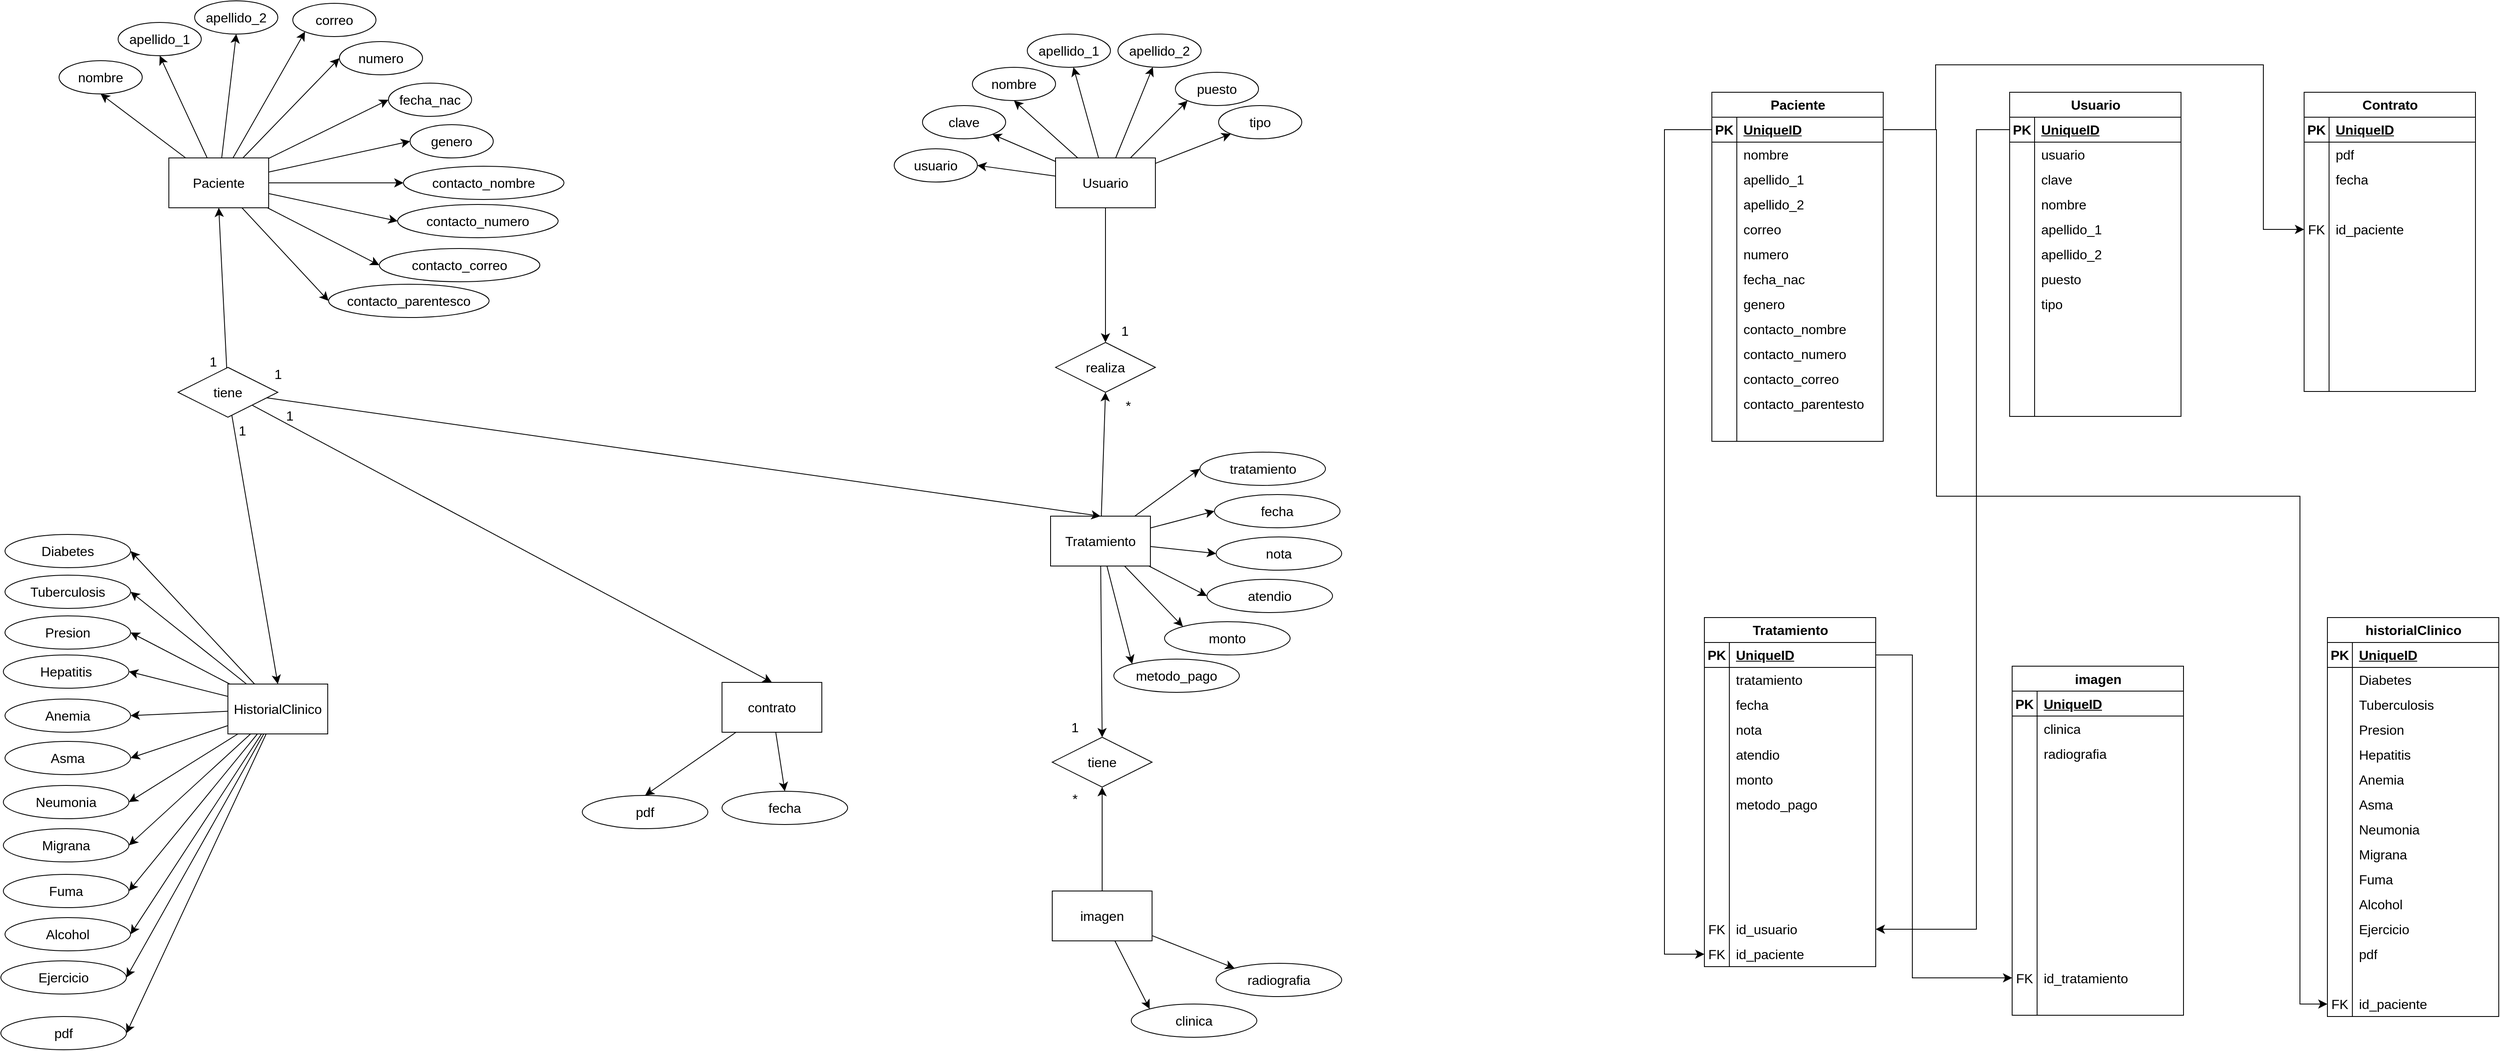 <mxfile version="21.7.4" type="device">
  <diagram name="Página-1" id="Ql9E5V8sUj40-BFl8-us">
    <mxGraphModel dx="2322" dy="1398" grid="0" gridSize="10" guides="1" tooltips="1" connect="1" arrows="1" fold="1" page="1" pageScale="1" pageWidth="3700" pageHeight="1500" math="0" shadow="0">
      <root>
        <mxCell id="0" />
        <mxCell id="1" parent="0" />
        <mxCell id="FLVJEnLCPHqkdlPpLVWk-10" style="edgeStyle=none;curved=1;rounded=0;orthogonalLoop=1;jettySize=auto;html=1;entryX=1;entryY=0.5;entryDx=0;entryDy=0;fontSize=12;startSize=8;endSize=8;" edge="1" parent="1" source="FLVJEnLCPHqkdlPpLVWk-1" target="FLVJEnLCPHqkdlPpLVWk-3">
          <mxGeometry relative="1" as="geometry" />
        </mxCell>
        <mxCell id="FLVJEnLCPHqkdlPpLVWk-11" style="edgeStyle=none;curved=1;rounded=0;orthogonalLoop=1;jettySize=auto;html=1;fontSize=12;startSize=8;endSize=8;" edge="1" parent="1" source="FLVJEnLCPHqkdlPpLVWk-1" target="FLVJEnLCPHqkdlPpLVWk-2">
          <mxGeometry relative="1" as="geometry" />
        </mxCell>
        <mxCell id="FLVJEnLCPHqkdlPpLVWk-12" style="edgeStyle=none;curved=1;rounded=0;orthogonalLoop=1;jettySize=auto;html=1;entryX=0.5;entryY=1;entryDx=0;entryDy=0;fontSize=12;startSize=8;endSize=8;" edge="1" parent="1" source="FLVJEnLCPHqkdlPpLVWk-1" target="FLVJEnLCPHqkdlPpLVWk-4">
          <mxGeometry relative="1" as="geometry" />
        </mxCell>
        <mxCell id="FLVJEnLCPHqkdlPpLVWk-13" style="edgeStyle=none;curved=1;rounded=0;orthogonalLoop=1;jettySize=auto;html=1;fontSize=12;startSize=8;endSize=8;" edge="1" parent="1" source="FLVJEnLCPHqkdlPpLVWk-1" target="FLVJEnLCPHqkdlPpLVWk-5">
          <mxGeometry relative="1" as="geometry" />
        </mxCell>
        <mxCell id="FLVJEnLCPHqkdlPpLVWk-14" style="edgeStyle=none;curved=1;rounded=0;orthogonalLoop=1;jettySize=auto;html=1;fontSize=12;startSize=8;endSize=8;" edge="1" parent="1" source="FLVJEnLCPHqkdlPpLVWk-1" target="FLVJEnLCPHqkdlPpLVWk-6">
          <mxGeometry relative="1" as="geometry" />
        </mxCell>
        <mxCell id="FLVJEnLCPHqkdlPpLVWk-15" style="edgeStyle=none;curved=1;rounded=0;orthogonalLoop=1;jettySize=auto;html=1;entryX=0;entryY=1;entryDx=0;entryDy=0;fontSize=12;startSize=8;endSize=8;" edge="1" parent="1" source="FLVJEnLCPHqkdlPpLVWk-1" target="FLVJEnLCPHqkdlPpLVWk-9">
          <mxGeometry relative="1" as="geometry" />
        </mxCell>
        <mxCell id="FLVJEnLCPHqkdlPpLVWk-16" style="edgeStyle=none;curved=1;rounded=0;orthogonalLoop=1;jettySize=auto;html=1;entryX=0;entryY=1;entryDx=0;entryDy=0;fontSize=12;startSize=8;endSize=8;" edge="1" parent="1" source="FLVJEnLCPHqkdlPpLVWk-1" target="FLVJEnLCPHqkdlPpLVWk-7">
          <mxGeometry relative="1" as="geometry" />
        </mxCell>
        <mxCell id="FLVJEnLCPHqkdlPpLVWk-120" style="edgeStyle=none;curved=1;rounded=0;orthogonalLoop=1;jettySize=auto;html=1;entryX=0.5;entryY=0;entryDx=0;entryDy=0;fontSize=12;startSize=8;endSize=8;" edge="1" parent="1" source="FLVJEnLCPHqkdlPpLVWk-1" target="FLVJEnLCPHqkdlPpLVWk-119">
          <mxGeometry relative="1" as="geometry" />
        </mxCell>
        <mxCell id="FLVJEnLCPHqkdlPpLVWk-1" value="Usuario" style="rounded=0;whiteSpace=wrap;html=1;fontSize=16;" vertex="1" parent="1">
          <mxGeometry x="1386" y="245" width="120" height="60" as="geometry" />
        </mxCell>
        <mxCell id="FLVJEnLCPHqkdlPpLVWk-2" value="clave" style="ellipse;whiteSpace=wrap;html=1;align=center;fontSize=16;" vertex="1" parent="1">
          <mxGeometry x="1226" y="182" width="100" height="40" as="geometry" />
        </mxCell>
        <mxCell id="FLVJEnLCPHqkdlPpLVWk-3" value="usuario" style="ellipse;whiteSpace=wrap;html=1;align=center;fontSize=16;" vertex="1" parent="1">
          <mxGeometry x="1192" y="234" width="100" height="40" as="geometry" />
        </mxCell>
        <mxCell id="FLVJEnLCPHqkdlPpLVWk-4" value="nombre" style="ellipse;whiteSpace=wrap;html=1;align=center;fontSize=16;" vertex="1" parent="1">
          <mxGeometry x="1286" y="136" width="100" height="40" as="geometry" />
        </mxCell>
        <mxCell id="FLVJEnLCPHqkdlPpLVWk-5" value="apellido_1" style="ellipse;whiteSpace=wrap;html=1;align=center;fontSize=16;" vertex="1" parent="1">
          <mxGeometry x="1352" y="96" width="100" height="40" as="geometry" />
        </mxCell>
        <mxCell id="FLVJEnLCPHqkdlPpLVWk-6" value="apellido_2" style="ellipse;whiteSpace=wrap;html=1;align=center;fontSize=16;" vertex="1" parent="1">
          <mxGeometry x="1461" y="96" width="100" height="40" as="geometry" />
        </mxCell>
        <mxCell id="FLVJEnLCPHqkdlPpLVWk-7" value="tipo" style="ellipse;whiteSpace=wrap;html=1;align=center;fontSize=16;" vertex="1" parent="1">
          <mxGeometry x="1582" y="182" width="100" height="40" as="geometry" />
        </mxCell>
        <mxCell id="FLVJEnLCPHqkdlPpLVWk-9" value="puesto" style="ellipse;whiteSpace=wrap;html=1;align=center;fontSize=16;" vertex="1" parent="1">
          <mxGeometry x="1530" y="142" width="100" height="40" as="geometry" />
        </mxCell>
        <mxCell id="FLVJEnLCPHqkdlPpLVWk-35" style="edgeStyle=none;curved=1;rounded=0;orthogonalLoop=1;jettySize=auto;html=1;entryX=0.5;entryY=1;entryDx=0;entryDy=0;fontSize=12;startSize=8;endSize=8;" edge="1" parent="1" source="FLVJEnLCPHqkdlPpLVWk-17" target="FLVJEnLCPHqkdlPpLVWk-18">
          <mxGeometry relative="1" as="geometry" />
        </mxCell>
        <mxCell id="FLVJEnLCPHqkdlPpLVWk-36" style="edgeStyle=none;curved=1;rounded=0;orthogonalLoop=1;jettySize=auto;html=1;entryX=0.5;entryY=1;entryDx=0;entryDy=0;fontSize=12;startSize=8;endSize=8;" edge="1" parent="1" source="FLVJEnLCPHqkdlPpLVWk-17" target="FLVJEnLCPHqkdlPpLVWk-19">
          <mxGeometry relative="1" as="geometry" />
        </mxCell>
        <mxCell id="FLVJEnLCPHqkdlPpLVWk-37" style="edgeStyle=none;curved=1;rounded=0;orthogonalLoop=1;jettySize=auto;html=1;entryX=0.5;entryY=1;entryDx=0;entryDy=0;fontSize=12;startSize=8;endSize=8;" edge="1" parent="1" source="FLVJEnLCPHqkdlPpLVWk-17" target="FLVJEnLCPHqkdlPpLVWk-20">
          <mxGeometry relative="1" as="geometry" />
        </mxCell>
        <mxCell id="FLVJEnLCPHqkdlPpLVWk-38" style="edgeStyle=none;curved=1;rounded=0;orthogonalLoop=1;jettySize=auto;html=1;entryX=0;entryY=1;entryDx=0;entryDy=0;fontSize=12;startSize=8;endSize=8;" edge="1" parent="1" source="FLVJEnLCPHqkdlPpLVWk-17" target="FLVJEnLCPHqkdlPpLVWk-21">
          <mxGeometry relative="1" as="geometry" />
        </mxCell>
        <mxCell id="FLVJEnLCPHqkdlPpLVWk-39" style="edgeStyle=none;curved=1;rounded=0;orthogonalLoop=1;jettySize=auto;html=1;entryX=0;entryY=0.5;entryDx=0;entryDy=0;fontSize=12;startSize=8;endSize=8;" edge="1" parent="1" source="FLVJEnLCPHqkdlPpLVWk-17" target="FLVJEnLCPHqkdlPpLVWk-22">
          <mxGeometry relative="1" as="geometry" />
        </mxCell>
        <mxCell id="FLVJEnLCPHqkdlPpLVWk-40" style="edgeStyle=none;curved=1;rounded=0;orthogonalLoop=1;jettySize=auto;html=1;entryX=0;entryY=0.5;entryDx=0;entryDy=0;fontSize=12;startSize=8;endSize=8;" edge="1" parent="1" source="FLVJEnLCPHqkdlPpLVWk-17" target="FLVJEnLCPHqkdlPpLVWk-24">
          <mxGeometry relative="1" as="geometry" />
        </mxCell>
        <mxCell id="FLVJEnLCPHqkdlPpLVWk-41" style="edgeStyle=none;curved=1;rounded=0;orthogonalLoop=1;jettySize=auto;html=1;entryX=0;entryY=0.5;entryDx=0;entryDy=0;fontSize=12;startSize=8;endSize=8;" edge="1" parent="1" source="FLVJEnLCPHqkdlPpLVWk-17" target="FLVJEnLCPHqkdlPpLVWk-29">
          <mxGeometry relative="1" as="geometry" />
        </mxCell>
        <mxCell id="FLVJEnLCPHqkdlPpLVWk-42" style="edgeStyle=none;curved=1;rounded=0;orthogonalLoop=1;jettySize=auto;html=1;entryX=0;entryY=0.5;entryDx=0;entryDy=0;fontSize=12;startSize=8;endSize=8;" edge="1" parent="1" source="FLVJEnLCPHqkdlPpLVWk-17" target="FLVJEnLCPHqkdlPpLVWk-31">
          <mxGeometry relative="1" as="geometry" />
        </mxCell>
        <mxCell id="FLVJEnLCPHqkdlPpLVWk-43" style="edgeStyle=none;curved=1;rounded=0;orthogonalLoop=1;jettySize=auto;html=1;entryX=0;entryY=0.5;entryDx=0;entryDy=0;fontSize=12;startSize=8;endSize=8;" edge="1" parent="1" source="FLVJEnLCPHqkdlPpLVWk-17" target="FLVJEnLCPHqkdlPpLVWk-32">
          <mxGeometry relative="1" as="geometry" />
        </mxCell>
        <mxCell id="FLVJEnLCPHqkdlPpLVWk-44" style="edgeStyle=none;curved=1;rounded=0;orthogonalLoop=1;jettySize=auto;html=1;entryX=0;entryY=0.5;entryDx=0;entryDy=0;fontSize=12;startSize=8;endSize=8;" edge="1" parent="1" source="FLVJEnLCPHqkdlPpLVWk-17" target="FLVJEnLCPHqkdlPpLVWk-34">
          <mxGeometry relative="1" as="geometry" />
        </mxCell>
        <mxCell id="FLVJEnLCPHqkdlPpLVWk-45" style="edgeStyle=none;curved=1;rounded=0;orthogonalLoop=1;jettySize=auto;html=1;entryX=0;entryY=0.5;entryDx=0;entryDy=0;fontSize=12;startSize=8;endSize=8;" edge="1" parent="1" source="FLVJEnLCPHqkdlPpLVWk-17" target="FLVJEnLCPHqkdlPpLVWk-33">
          <mxGeometry relative="1" as="geometry" />
        </mxCell>
        <mxCell id="FLVJEnLCPHqkdlPpLVWk-17" value="Paciente" style="rounded=0;whiteSpace=wrap;html=1;fontSize=16;" vertex="1" parent="1">
          <mxGeometry x="320" y="245" width="120" height="60" as="geometry" />
        </mxCell>
        <mxCell id="FLVJEnLCPHqkdlPpLVWk-18" value="nombre" style="ellipse;whiteSpace=wrap;html=1;align=center;fontSize=16;" vertex="1" parent="1">
          <mxGeometry x="188" y="128" width="100" height="40" as="geometry" />
        </mxCell>
        <mxCell id="FLVJEnLCPHqkdlPpLVWk-19" value="apellido_1" style="ellipse;whiteSpace=wrap;html=1;align=center;fontSize=16;" vertex="1" parent="1">
          <mxGeometry x="259" y="82" width="100" height="40" as="geometry" />
        </mxCell>
        <mxCell id="FLVJEnLCPHqkdlPpLVWk-20" value="apellido_2" style="ellipse;whiteSpace=wrap;html=1;align=center;fontSize=16;" vertex="1" parent="1">
          <mxGeometry x="351" y="56" width="100" height="40" as="geometry" />
        </mxCell>
        <mxCell id="FLVJEnLCPHqkdlPpLVWk-21" value="correo" style="ellipse;whiteSpace=wrap;html=1;align=center;fontSize=16;" vertex="1" parent="1">
          <mxGeometry x="469" y="59" width="100" height="40" as="geometry" />
        </mxCell>
        <mxCell id="FLVJEnLCPHqkdlPpLVWk-22" value="numero" style="ellipse;whiteSpace=wrap;html=1;align=center;fontSize=16;" vertex="1" parent="1">
          <mxGeometry x="525" y="105" width="100" height="40" as="geometry" />
        </mxCell>
        <mxCell id="FLVJEnLCPHqkdlPpLVWk-24" value="fecha_nac" style="ellipse;whiteSpace=wrap;html=1;align=center;fontSize=16;" vertex="1" parent="1">
          <mxGeometry x="584" y="155" width="100" height="40" as="geometry" />
        </mxCell>
        <mxCell id="FLVJEnLCPHqkdlPpLVWk-29" value="genero" style="ellipse;whiteSpace=wrap;html=1;align=center;fontSize=16;" vertex="1" parent="1">
          <mxGeometry x="610" y="205" width="100" height="40" as="geometry" />
        </mxCell>
        <mxCell id="FLVJEnLCPHqkdlPpLVWk-31" value="contacto_nombre" style="ellipse;whiteSpace=wrap;html=1;align=center;fontSize=16;" vertex="1" parent="1">
          <mxGeometry x="602" y="255" width="193" height="40" as="geometry" />
        </mxCell>
        <mxCell id="FLVJEnLCPHqkdlPpLVWk-32" value="contacto_numero" style="ellipse;whiteSpace=wrap;html=1;align=center;fontSize=16;" vertex="1" parent="1">
          <mxGeometry x="595" y="301" width="193" height="40" as="geometry" />
        </mxCell>
        <mxCell id="FLVJEnLCPHqkdlPpLVWk-33" value="contacto_parentesco" style="ellipse;whiteSpace=wrap;html=1;align=center;fontSize=16;" vertex="1" parent="1">
          <mxGeometry x="512" y="397" width="193" height="40" as="geometry" />
        </mxCell>
        <mxCell id="FLVJEnLCPHqkdlPpLVWk-34" value="contacto_correo" style="ellipse;whiteSpace=wrap;html=1;align=center;fontSize=16;" vertex="1" parent="1">
          <mxGeometry x="573" y="354" width="193" height="40" as="geometry" />
        </mxCell>
        <mxCell id="FLVJEnLCPHqkdlPpLVWk-54" style="edgeStyle=none;curved=1;rounded=0;orthogonalLoop=1;jettySize=auto;html=1;entryX=0;entryY=0.5;entryDx=0;entryDy=0;fontSize=12;startSize=8;endSize=8;" edge="1" parent="1" source="FLVJEnLCPHqkdlPpLVWk-47" target="FLVJEnLCPHqkdlPpLVWk-48">
          <mxGeometry relative="1" as="geometry" />
        </mxCell>
        <mxCell id="FLVJEnLCPHqkdlPpLVWk-55" style="edgeStyle=none;curved=1;rounded=0;orthogonalLoop=1;jettySize=auto;html=1;entryX=0;entryY=0.5;entryDx=0;entryDy=0;fontSize=12;startSize=8;endSize=8;" edge="1" parent="1" source="FLVJEnLCPHqkdlPpLVWk-47" target="FLVJEnLCPHqkdlPpLVWk-49">
          <mxGeometry relative="1" as="geometry" />
        </mxCell>
        <mxCell id="FLVJEnLCPHqkdlPpLVWk-56" style="edgeStyle=none;curved=1;rounded=0;orthogonalLoop=1;jettySize=auto;html=1;entryX=0;entryY=0.5;entryDx=0;entryDy=0;fontSize=12;startSize=8;endSize=8;" edge="1" parent="1" source="FLVJEnLCPHqkdlPpLVWk-47" target="FLVJEnLCPHqkdlPpLVWk-50">
          <mxGeometry relative="1" as="geometry" />
        </mxCell>
        <mxCell id="FLVJEnLCPHqkdlPpLVWk-57" style="edgeStyle=none;curved=1;rounded=0;orthogonalLoop=1;jettySize=auto;html=1;entryX=0;entryY=0.5;entryDx=0;entryDy=0;fontSize=12;startSize=8;endSize=8;" edge="1" parent="1" source="FLVJEnLCPHqkdlPpLVWk-47" target="FLVJEnLCPHqkdlPpLVWk-51">
          <mxGeometry relative="1" as="geometry" />
        </mxCell>
        <mxCell id="FLVJEnLCPHqkdlPpLVWk-58" style="edgeStyle=none;curved=1;rounded=0;orthogonalLoop=1;jettySize=auto;html=1;entryX=0;entryY=0;entryDx=0;entryDy=0;fontSize=12;startSize=8;endSize=8;" edge="1" parent="1" source="FLVJEnLCPHqkdlPpLVWk-47" target="FLVJEnLCPHqkdlPpLVWk-52">
          <mxGeometry relative="1" as="geometry" />
        </mxCell>
        <mxCell id="FLVJEnLCPHqkdlPpLVWk-59" style="edgeStyle=none;curved=1;rounded=0;orthogonalLoop=1;jettySize=auto;html=1;entryX=0;entryY=0;entryDx=0;entryDy=0;fontSize=12;startSize=8;endSize=8;" edge="1" parent="1" source="FLVJEnLCPHqkdlPpLVWk-47" target="FLVJEnLCPHqkdlPpLVWk-53">
          <mxGeometry relative="1" as="geometry" />
        </mxCell>
        <mxCell id="FLVJEnLCPHqkdlPpLVWk-63" style="edgeStyle=none;curved=1;rounded=0;orthogonalLoop=1;jettySize=auto;html=1;entryX=0.5;entryY=0;entryDx=0;entryDy=0;fontSize=12;startSize=8;endSize=8;" edge="1" parent="1" source="FLVJEnLCPHqkdlPpLVWk-47" target="FLVJEnLCPHqkdlPpLVWk-62">
          <mxGeometry relative="1" as="geometry" />
        </mxCell>
        <mxCell id="FLVJEnLCPHqkdlPpLVWk-121" style="edgeStyle=none;curved=1;rounded=0;orthogonalLoop=1;jettySize=auto;html=1;entryX=0.5;entryY=1;entryDx=0;entryDy=0;fontSize=12;startSize=8;endSize=8;" edge="1" parent="1" source="FLVJEnLCPHqkdlPpLVWk-47" target="FLVJEnLCPHqkdlPpLVWk-119">
          <mxGeometry relative="1" as="geometry" />
        </mxCell>
        <mxCell id="FLVJEnLCPHqkdlPpLVWk-47" value="Tratamiento" style="rounded=0;whiteSpace=wrap;html=1;fontSize=16;" vertex="1" parent="1">
          <mxGeometry x="1380" y="676" width="120" height="60" as="geometry" />
        </mxCell>
        <mxCell id="FLVJEnLCPHqkdlPpLVWk-48" value="tratamiento" style="ellipse;whiteSpace=wrap;html=1;align=center;fontSize=16;" vertex="1" parent="1">
          <mxGeometry x="1559.5" y="599" width="151" height="40" as="geometry" />
        </mxCell>
        <mxCell id="FLVJEnLCPHqkdlPpLVWk-49" value="fecha" style="ellipse;whiteSpace=wrap;html=1;align=center;fontSize=16;" vertex="1" parent="1">
          <mxGeometry x="1577" y="650" width="151" height="40" as="geometry" />
        </mxCell>
        <mxCell id="FLVJEnLCPHqkdlPpLVWk-50" value="nota" style="ellipse;whiteSpace=wrap;html=1;align=center;fontSize=16;" vertex="1" parent="1">
          <mxGeometry x="1579" y="701" width="151" height="40" as="geometry" />
        </mxCell>
        <mxCell id="FLVJEnLCPHqkdlPpLVWk-51" value="atendio" style="ellipse;whiteSpace=wrap;html=1;align=center;fontSize=16;" vertex="1" parent="1">
          <mxGeometry x="1568" y="752" width="151" height="40" as="geometry" />
        </mxCell>
        <mxCell id="FLVJEnLCPHqkdlPpLVWk-52" value="monto" style="ellipse;whiteSpace=wrap;html=1;align=center;fontSize=16;" vertex="1" parent="1">
          <mxGeometry x="1517" y="803" width="151" height="40" as="geometry" />
        </mxCell>
        <mxCell id="FLVJEnLCPHqkdlPpLVWk-53" value="metodo_pago" style="ellipse;whiteSpace=wrap;html=1;align=center;fontSize=16;" vertex="1" parent="1">
          <mxGeometry x="1456" y="848" width="151" height="40" as="geometry" />
        </mxCell>
        <mxCell id="FLVJEnLCPHqkdlPpLVWk-64" style="edgeStyle=none;curved=1;rounded=0;orthogonalLoop=1;jettySize=auto;html=1;entryX=0.5;entryY=1;entryDx=0;entryDy=0;fontSize=12;startSize=8;endSize=8;" edge="1" parent="1" source="FLVJEnLCPHqkdlPpLVWk-60" target="FLVJEnLCPHqkdlPpLVWk-62">
          <mxGeometry relative="1" as="geometry" />
        </mxCell>
        <mxCell id="FLVJEnLCPHqkdlPpLVWk-68" style="edgeStyle=none;curved=1;rounded=0;orthogonalLoop=1;jettySize=auto;html=1;entryX=0;entryY=0;entryDx=0;entryDy=0;fontSize=12;startSize=8;endSize=8;" edge="1" parent="1" source="FLVJEnLCPHqkdlPpLVWk-60" target="FLVJEnLCPHqkdlPpLVWk-67">
          <mxGeometry relative="1" as="geometry" />
        </mxCell>
        <mxCell id="FLVJEnLCPHqkdlPpLVWk-69" style="edgeStyle=none;curved=1;rounded=0;orthogonalLoop=1;jettySize=auto;html=1;entryX=0;entryY=0;entryDx=0;entryDy=0;fontSize=12;startSize=8;endSize=8;" edge="1" parent="1" source="FLVJEnLCPHqkdlPpLVWk-60" target="FLVJEnLCPHqkdlPpLVWk-66">
          <mxGeometry relative="1" as="geometry" />
        </mxCell>
        <mxCell id="FLVJEnLCPHqkdlPpLVWk-60" value="imagen" style="rounded=0;whiteSpace=wrap;html=1;fontSize=16;" vertex="1" parent="1">
          <mxGeometry x="1382" y="1127" width="120" height="60" as="geometry" />
        </mxCell>
        <mxCell id="FLVJEnLCPHqkdlPpLVWk-62" value="tiene" style="shape=rhombus;perimeter=rhombusPerimeter;whiteSpace=wrap;html=1;align=center;fontSize=16;" vertex="1" parent="1">
          <mxGeometry x="1382" y="942" width="120" height="60" as="geometry" />
        </mxCell>
        <mxCell id="FLVJEnLCPHqkdlPpLVWk-66" value="radiografia" style="ellipse;whiteSpace=wrap;html=1;align=center;fontSize=16;" vertex="1" parent="1">
          <mxGeometry x="1579" y="1214" width="151" height="40" as="geometry" />
        </mxCell>
        <mxCell id="FLVJEnLCPHqkdlPpLVWk-67" value="clinica" style="ellipse;whiteSpace=wrap;html=1;align=center;fontSize=16;" vertex="1" parent="1">
          <mxGeometry x="1477" y="1263" width="151" height="40" as="geometry" />
        </mxCell>
        <mxCell id="FLVJEnLCPHqkdlPpLVWk-89" style="edgeStyle=none;curved=1;rounded=0;orthogonalLoop=1;jettySize=auto;html=1;entryX=1;entryY=0.5;entryDx=0;entryDy=0;fontSize=12;startSize=8;endSize=8;" edge="1" parent="1" source="FLVJEnLCPHqkdlPpLVWk-71" target="FLVJEnLCPHqkdlPpLVWk-72">
          <mxGeometry relative="1" as="geometry" />
        </mxCell>
        <mxCell id="FLVJEnLCPHqkdlPpLVWk-90" style="edgeStyle=none;curved=1;rounded=0;orthogonalLoop=1;jettySize=auto;html=1;entryX=1;entryY=0.5;entryDx=0;entryDy=0;fontSize=12;startSize=8;endSize=8;" edge="1" parent="1" source="FLVJEnLCPHqkdlPpLVWk-71" target="FLVJEnLCPHqkdlPpLVWk-73">
          <mxGeometry relative="1" as="geometry" />
        </mxCell>
        <mxCell id="FLVJEnLCPHqkdlPpLVWk-91" style="edgeStyle=none;curved=1;rounded=0;orthogonalLoop=1;jettySize=auto;html=1;entryX=1;entryY=0.5;entryDx=0;entryDy=0;fontSize=12;startSize=8;endSize=8;" edge="1" parent="1" source="FLVJEnLCPHqkdlPpLVWk-71" target="FLVJEnLCPHqkdlPpLVWk-74">
          <mxGeometry relative="1" as="geometry" />
        </mxCell>
        <mxCell id="FLVJEnLCPHqkdlPpLVWk-92" style="edgeStyle=none;curved=1;rounded=0;orthogonalLoop=1;jettySize=auto;html=1;entryX=1;entryY=0.5;entryDx=0;entryDy=0;fontSize=12;startSize=8;endSize=8;" edge="1" parent="1" source="FLVJEnLCPHqkdlPpLVWk-71" target="FLVJEnLCPHqkdlPpLVWk-75">
          <mxGeometry relative="1" as="geometry" />
        </mxCell>
        <mxCell id="FLVJEnLCPHqkdlPpLVWk-93" style="edgeStyle=none;curved=1;rounded=0;orthogonalLoop=1;jettySize=auto;html=1;entryX=1;entryY=0.5;entryDx=0;entryDy=0;fontSize=12;startSize=8;endSize=8;" edge="1" parent="1" source="FLVJEnLCPHqkdlPpLVWk-71" target="FLVJEnLCPHqkdlPpLVWk-76">
          <mxGeometry relative="1" as="geometry" />
        </mxCell>
        <mxCell id="FLVJEnLCPHqkdlPpLVWk-94" style="edgeStyle=none;curved=1;rounded=0;orthogonalLoop=1;jettySize=auto;html=1;entryX=1;entryY=0.5;entryDx=0;entryDy=0;fontSize=12;startSize=8;endSize=8;" edge="1" parent="1" source="FLVJEnLCPHqkdlPpLVWk-71" target="FLVJEnLCPHqkdlPpLVWk-77">
          <mxGeometry relative="1" as="geometry" />
        </mxCell>
        <mxCell id="FLVJEnLCPHqkdlPpLVWk-95" style="edgeStyle=none;curved=1;rounded=0;orthogonalLoop=1;jettySize=auto;html=1;entryX=1;entryY=0.5;entryDx=0;entryDy=0;fontSize=12;startSize=8;endSize=8;" edge="1" parent="1" source="FLVJEnLCPHqkdlPpLVWk-71" target="FLVJEnLCPHqkdlPpLVWk-78">
          <mxGeometry relative="1" as="geometry" />
        </mxCell>
        <mxCell id="FLVJEnLCPHqkdlPpLVWk-96" style="edgeStyle=none;curved=1;rounded=0;orthogonalLoop=1;jettySize=auto;html=1;entryX=1;entryY=0.5;entryDx=0;entryDy=0;fontSize=12;startSize=8;endSize=8;" edge="1" parent="1" source="FLVJEnLCPHqkdlPpLVWk-71" target="FLVJEnLCPHqkdlPpLVWk-79">
          <mxGeometry relative="1" as="geometry" />
        </mxCell>
        <mxCell id="FLVJEnLCPHqkdlPpLVWk-97" style="edgeStyle=none;curved=1;rounded=0;orthogonalLoop=1;jettySize=auto;html=1;entryX=1;entryY=0.5;entryDx=0;entryDy=0;fontSize=12;startSize=8;endSize=8;" edge="1" parent="1" source="FLVJEnLCPHqkdlPpLVWk-71" target="FLVJEnLCPHqkdlPpLVWk-80">
          <mxGeometry relative="1" as="geometry" />
        </mxCell>
        <mxCell id="FLVJEnLCPHqkdlPpLVWk-98" style="edgeStyle=none;curved=1;rounded=0;orthogonalLoop=1;jettySize=auto;html=1;entryX=1;entryY=0.5;entryDx=0;entryDy=0;fontSize=12;startSize=8;endSize=8;" edge="1" parent="1" source="FLVJEnLCPHqkdlPpLVWk-71" target="FLVJEnLCPHqkdlPpLVWk-81">
          <mxGeometry relative="1" as="geometry" />
        </mxCell>
        <mxCell id="FLVJEnLCPHqkdlPpLVWk-99" style="edgeStyle=none;curved=1;rounded=0;orthogonalLoop=1;jettySize=auto;html=1;entryX=1;entryY=0.5;entryDx=0;entryDy=0;fontSize=12;startSize=8;endSize=8;" edge="1" parent="1" source="FLVJEnLCPHqkdlPpLVWk-71" target="FLVJEnLCPHqkdlPpLVWk-82">
          <mxGeometry relative="1" as="geometry" />
        </mxCell>
        <mxCell id="FLVJEnLCPHqkdlPpLVWk-102" style="edgeStyle=none;curved=1;rounded=0;orthogonalLoop=1;jettySize=auto;html=1;entryX=1;entryY=0.5;entryDx=0;entryDy=0;fontSize=12;startSize=8;endSize=8;" edge="1" parent="1" source="FLVJEnLCPHqkdlPpLVWk-71" target="FLVJEnLCPHqkdlPpLVWk-101">
          <mxGeometry relative="1" as="geometry" />
        </mxCell>
        <mxCell id="FLVJEnLCPHqkdlPpLVWk-71" value="HistorialClinico" style="rounded=0;whiteSpace=wrap;html=1;fontSize=16;" vertex="1" parent="1">
          <mxGeometry x="391" y="878" width="120" height="60" as="geometry" />
        </mxCell>
        <mxCell id="FLVJEnLCPHqkdlPpLVWk-72" value="Diabetes" style="ellipse;whiteSpace=wrap;html=1;align=center;fontSize=16;" vertex="1" parent="1">
          <mxGeometry x="123" y="698" width="151" height="40" as="geometry" />
        </mxCell>
        <mxCell id="FLVJEnLCPHqkdlPpLVWk-73" value="Tuberculosis" style="ellipse;whiteSpace=wrap;html=1;align=center;fontSize=16;" vertex="1" parent="1">
          <mxGeometry x="123" y="747" width="151" height="40" as="geometry" />
        </mxCell>
        <mxCell id="FLVJEnLCPHqkdlPpLVWk-74" value="Presion" style="ellipse;whiteSpace=wrap;html=1;align=center;fontSize=16;" vertex="1" parent="1">
          <mxGeometry x="123" y="796" width="151" height="40" as="geometry" />
        </mxCell>
        <mxCell id="FLVJEnLCPHqkdlPpLVWk-75" value="Hepatitis" style="ellipse;whiteSpace=wrap;html=1;align=center;fontSize=16;" vertex="1" parent="1">
          <mxGeometry x="121" y="843" width="151" height="40" as="geometry" />
        </mxCell>
        <mxCell id="FLVJEnLCPHqkdlPpLVWk-76" value="Anemia" style="ellipse;whiteSpace=wrap;html=1;align=center;fontSize=16;" vertex="1" parent="1">
          <mxGeometry x="123" y="896" width="151" height="40" as="geometry" />
        </mxCell>
        <mxCell id="FLVJEnLCPHqkdlPpLVWk-77" value="Asma" style="ellipse;whiteSpace=wrap;html=1;align=center;fontSize=16;" vertex="1" parent="1">
          <mxGeometry x="123" y="947" width="151" height="40" as="geometry" />
        </mxCell>
        <mxCell id="FLVJEnLCPHqkdlPpLVWk-78" value="Neumonia" style="ellipse;whiteSpace=wrap;html=1;align=center;fontSize=16;" vertex="1" parent="1">
          <mxGeometry x="121" y="1000" width="151" height="40" as="geometry" />
        </mxCell>
        <mxCell id="FLVJEnLCPHqkdlPpLVWk-79" value="Migrana" style="ellipse;whiteSpace=wrap;html=1;align=center;fontSize=16;" vertex="1" parent="1">
          <mxGeometry x="121" y="1052" width="151" height="40" as="geometry" />
        </mxCell>
        <mxCell id="FLVJEnLCPHqkdlPpLVWk-80" value="Fuma" style="ellipse;whiteSpace=wrap;html=1;align=center;fontSize=16;" vertex="1" parent="1">
          <mxGeometry x="121" y="1107" width="151" height="40" as="geometry" />
        </mxCell>
        <mxCell id="FLVJEnLCPHqkdlPpLVWk-81" value="Alcohol" style="ellipse;whiteSpace=wrap;html=1;align=center;fontSize=16;" vertex="1" parent="1">
          <mxGeometry x="123" y="1159" width="151" height="40" as="geometry" />
        </mxCell>
        <mxCell id="FLVJEnLCPHqkdlPpLVWk-82" value="Ejercicio" style="ellipse;whiteSpace=wrap;html=1;align=center;fontSize=16;" vertex="1" parent="1">
          <mxGeometry x="118" y="1211" width="151" height="40" as="geometry" />
        </mxCell>
        <mxCell id="FLVJEnLCPHqkdlPpLVWk-101" value="pdf" style="ellipse;whiteSpace=wrap;html=1;align=center;fontSize=16;" vertex="1" parent="1">
          <mxGeometry x="118" y="1278" width="151" height="40" as="geometry" />
        </mxCell>
        <mxCell id="FLVJEnLCPHqkdlPpLVWk-107" style="edgeStyle=none;curved=1;rounded=0;orthogonalLoop=1;jettySize=auto;html=1;entryX=0.5;entryY=1;entryDx=0;entryDy=0;fontSize=12;startSize=8;endSize=8;" edge="1" parent="1" source="FLVJEnLCPHqkdlPpLVWk-106" target="FLVJEnLCPHqkdlPpLVWk-17">
          <mxGeometry relative="1" as="geometry" />
        </mxCell>
        <mxCell id="FLVJEnLCPHqkdlPpLVWk-108" style="edgeStyle=none;curved=1;rounded=0;orthogonalLoop=1;jettySize=auto;html=1;entryX=0.5;entryY=0;entryDx=0;entryDy=0;fontSize=12;startSize=8;endSize=8;" edge="1" parent="1" source="FLVJEnLCPHqkdlPpLVWk-106" target="FLVJEnLCPHqkdlPpLVWk-47">
          <mxGeometry relative="1" as="geometry" />
        </mxCell>
        <mxCell id="FLVJEnLCPHqkdlPpLVWk-109" style="edgeStyle=none;curved=1;rounded=0;orthogonalLoop=1;jettySize=auto;html=1;entryX=0.5;entryY=0;entryDx=0;entryDy=0;fontSize=12;startSize=8;endSize=8;" edge="1" parent="1" source="FLVJEnLCPHqkdlPpLVWk-106" target="FLVJEnLCPHqkdlPpLVWk-71">
          <mxGeometry relative="1" as="geometry" />
        </mxCell>
        <mxCell id="FLVJEnLCPHqkdlPpLVWk-116" style="edgeStyle=none;curved=1;rounded=0;orthogonalLoop=1;jettySize=auto;html=1;entryX=0.5;entryY=0;entryDx=0;entryDy=0;fontSize=12;startSize=8;endSize=8;" edge="1" parent="1" source="FLVJEnLCPHqkdlPpLVWk-106" target="FLVJEnLCPHqkdlPpLVWk-110">
          <mxGeometry relative="1" as="geometry" />
        </mxCell>
        <mxCell id="FLVJEnLCPHqkdlPpLVWk-106" value="tiene" style="shape=rhombus;perimeter=rhombusPerimeter;whiteSpace=wrap;html=1;align=center;fontSize=16;" vertex="1" parent="1">
          <mxGeometry x="331" y="497" width="120" height="60" as="geometry" />
        </mxCell>
        <mxCell id="FLVJEnLCPHqkdlPpLVWk-112" style="edgeStyle=none;curved=1;rounded=0;orthogonalLoop=1;jettySize=auto;html=1;entryX=0.5;entryY=0;entryDx=0;entryDy=0;fontSize=12;startSize=8;endSize=8;" edge="1" parent="1" source="FLVJEnLCPHqkdlPpLVWk-110" target="FLVJEnLCPHqkdlPpLVWk-111">
          <mxGeometry relative="1" as="geometry" />
        </mxCell>
        <mxCell id="FLVJEnLCPHqkdlPpLVWk-114" style="edgeStyle=none;curved=1;rounded=0;orthogonalLoop=1;jettySize=auto;html=1;entryX=0.5;entryY=0;entryDx=0;entryDy=0;fontSize=12;startSize=8;endSize=8;" edge="1" parent="1" source="FLVJEnLCPHqkdlPpLVWk-110" target="FLVJEnLCPHqkdlPpLVWk-113">
          <mxGeometry relative="1" as="geometry" />
        </mxCell>
        <mxCell id="FLVJEnLCPHqkdlPpLVWk-110" value="contrato" style="rounded=0;whiteSpace=wrap;html=1;fontSize=16;" vertex="1" parent="1">
          <mxGeometry x="985" y="876" width="120" height="60" as="geometry" />
        </mxCell>
        <mxCell id="FLVJEnLCPHqkdlPpLVWk-111" value="pdf" style="ellipse;whiteSpace=wrap;html=1;align=center;fontSize=16;" vertex="1" parent="1">
          <mxGeometry x="817" y="1012" width="151" height="40" as="geometry" />
        </mxCell>
        <mxCell id="FLVJEnLCPHqkdlPpLVWk-113" value="fecha" style="ellipse;whiteSpace=wrap;html=1;align=center;fontSize=16;" vertex="1" parent="1">
          <mxGeometry x="985" y="1007" width="151" height="40" as="geometry" />
        </mxCell>
        <mxCell id="FLVJEnLCPHqkdlPpLVWk-119" value="realiza" style="shape=rhombus;perimeter=rhombusPerimeter;whiteSpace=wrap;html=1;align=center;fontSize=16;" vertex="1" parent="1">
          <mxGeometry x="1386" y="467" width="120" height="60" as="geometry" />
        </mxCell>
        <mxCell id="FLVJEnLCPHqkdlPpLVWk-122" value="Paciente" style="shape=table;startSize=30;container=1;collapsible=1;childLayout=tableLayout;fixedRows=1;rowLines=0;fontStyle=1;align=center;resizeLast=1;html=1;fontSize=16;" vertex="1" parent="1">
          <mxGeometry x="2175" y="166" width="206" height="420" as="geometry" />
        </mxCell>
        <mxCell id="FLVJEnLCPHqkdlPpLVWk-123" value="" style="shape=tableRow;horizontal=0;startSize=0;swimlaneHead=0;swimlaneBody=0;fillColor=none;collapsible=0;dropTarget=0;points=[[0,0.5],[1,0.5]];portConstraint=eastwest;top=0;left=0;right=0;bottom=1;fontSize=16;" vertex="1" parent="FLVJEnLCPHqkdlPpLVWk-122">
          <mxGeometry y="30" width="206" height="30" as="geometry" />
        </mxCell>
        <mxCell id="FLVJEnLCPHqkdlPpLVWk-124" value="PK" style="shape=partialRectangle;connectable=0;fillColor=none;top=0;left=0;bottom=0;right=0;fontStyle=1;overflow=hidden;whiteSpace=wrap;html=1;fontSize=16;" vertex="1" parent="FLVJEnLCPHqkdlPpLVWk-123">
          <mxGeometry width="30" height="30" as="geometry">
            <mxRectangle width="30" height="30" as="alternateBounds" />
          </mxGeometry>
        </mxCell>
        <mxCell id="FLVJEnLCPHqkdlPpLVWk-125" value="UniqueID" style="shape=partialRectangle;connectable=0;fillColor=none;top=0;left=0;bottom=0;right=0;align=left;spacingLeft=6;fontStyle=5;overflow=hidden;whiteSpace=wrap;html=1;fontSize=16;" vertex="1" parent="FLVJEnLCPHqkdlPpLVWk-123">
          <mxGeometry x="30" width="176" height="30" as="geometry">
            <mxRectangle width="176" height="30" as="alternateBounds" />
          </mxGeometry>
        </mxCell>
        <mxCell id="FLVJEnLCPHqkdlPpLVWk-126" value="" style="shape=tableRow;horizontal=0;startSize=0;swimlaneHead=0;swimlaneBody=0;fillColor=none;collapsible=0;dropTarget=0;points=[[0,0.5],[1,0.5]];portConstraint=eastwest;top=0;left=0;right=0;bottom=0;fontSize=16;" vertex="1" parent="FLVJEnLCPHqkdlPpLVWk-122">
          <mxGeometry y="60" width="206" height="30" as="geometry" />
        </mxCell>
        <mxCell id="FLVJEnLCPHqkdlPpLVWk-127" value="" style="shape=partialRectangle;connectable=0;fillColor=none;top=0;left=0;bottom=0;right=0;editable=1;overflow=hidden;whiteSpace=wrap;html=1;fontSize=16;" vertex="1" parent="FLVJEnLCPHqkdlPpLVWk-126">
          <mxGeometry width="30" height="30" as="geometry">
            <mxRectangle width="30" height="30" as="alternateBounds" />
          </mxGeometry>
        </mxCell>
        <mxCell id="FLVJEnLCPHqkdlPpLVWk-128" value="nombre" style="shape=partialRectangle;connectable=0;fillColor=none;top=0;left=0;bottom=0;right=0;align=left;spacingLeft=6;overflow=hidden;whiteSpace=wrap;html=1;fontSize=16;" vertex="1" parent="FLVJEnLCPHqkdlPpLVWk-126">
          <mxGeometry x="30" width="176" height="30" as="geometry">
            <mxRectangle width="176" height="30" as="alternateBounds" />
          </mxGeometry>
        </mxCell>
        <mxCell id="FLVJEnLCPHqkdlPpLVWk-129" value="" style="shape=tableRow;horizontal=0;startSize=0;swimlaneHead=0;swimlaneBody=0;fillColor=none;collapsible=0;dropTarget=0;points=[[0,0.5],[1,0.5]];portConstraint=eastwest;top=0;left=0;right=0;bottom=0;fontSize=16;" vertex="1" parent="FLVJEnLCPHqkdlPpLVWk-122">
          <mxGeometry y="90" width="206" height="30" as="geometry" />
        </mxCell>
        <mxCell id="FLVJEnLCPHqkdlPpLVWk-130" value="" style="shape=partialRectangle;connectable=0;fillColor=none;top=0;left=0;bottom=0;right=0;editable=1;overflow=hidden;whiteSpace=wrap;html=1;fontSize=16;" vertex="1" parent="FLVJEnLCPHqkdlPpLVWk-129">
          <mxGeometry width="30" height="30" as="geometry">
            <mxRectangle width="30" height="30" as="alternateBounds" />
          </mxGeometry>
        </mxCell>
        <mxCell id="FLVJEnLCPHqkdlPpLVWk-131" value="apellido_1" style="shape=partialRectangle;connectable=0;fillColor=none;top=0;left=0;bottom=0;right=0;align=left;spacingLeft=6;overflow=hidden;whiteSpace=wrap;html=1;fontSize=16;" vertex="1" parent="FLVJEnLCPHqkdlPpLVWk-129">
          <mxGeometry x="30" width="176" height="30" as="geometry">
            <mxRectangle width="176" height="30" as="alternateBounds" />
          </mxGeometry>
        </mxCell>
        <mxCell id="FLVJEnLCPHqkdlPpLVWk-132" value="" style="shape=tableRow;horizontal=0;startSize=0;swimlaneHead=0;swimlaneBody=0;fillColor=none;collapsible=0;dropTarget=0;points=[[0,0.5],[1,0.5]];portConstraint=eastwest;top=0;left=0;right=0;bottom=0;fontSize=16;" vertex="1" parent="FLVJEnLCPHqkdlPpLVWk-122">
          <mxGeometry y="120" width="206" height="30" as="geometry" />
        </mxCell>
        <mxCell id="FLVJEnLCPHqkdlPpLVWk-133" value="" style="shape=partialRectangle;connectable=0;fillColor=none;top=0;left=0;bottom=0;right=0;editable=1;overflow=hidden;whiteSpace=wrap;html=1;fontSize=16;" vertex="1" parent="FLVJEnLCPHqkdlPpLVWk-132">
          <mxGeometry width="30" height="30" as="geometry">
            <mxRectangle width="30" height="30" as="alternateBounds" />
          </mxGeometry>
        </mxCell>
        <mxCell id="FLVJEnLCPHqkdlPpLVWk-134" value="apellido_2" style="shape=partialRectangle;connectable=0;fillColor=none;top=0;left=0;bottom=0;right=0;align=left;spacingLeft=6;overflow=hidden;whiteSpace=wrap;html=1;fontSize=16;" vertex="1" parent="FLVJEnLCPHqkdlPpLVWk-132">
          <mxGeometry x="30" width="176" height="30" as="geometry">
            <mxRectangle width="176" height="30" as="alternateBounds" />
          </mxGeometry>
        </mxCell>
        <mxCell id="FLVJEnLCPHqkdlPpLVWk-136" style="shape=tableRow;horizontal=0;startSize=0;swimlaneHead=0;swimlaneBody=0;fillColor=none;collapsible=0;dropTarget=0;points=[[0,0.5],[1,0.5]];portConstraint=eastwest;top=0;left=0;right=0;bottom=0;fontSize=16;" vertex="1" parent="FLVJEnLCPHqkdlPpLVWk-122">
          <mxGeometry y="150" width="206" height="30" as="geometry" />
        </mxCell>
        <mxCell id="FLVJEnLCPHqkdlPpLVWk-137" style="shape=partialRectangle;connectable=0;fillColor=none;top=0;left=0;bottom=0;right=0;editable=1;overflow=hidden;whiteSpace=wrap;html=1;fontSize=16;" vertex="1" parent="FLVJEnLCPHqkdlPpLVWk-136">
          <mxGeometry width="30" height="30" as="geometry">
            <mxRectangle width="30" height="30" as="alternateBounds" />
          </mxGeometry>
        </mxCell>
        <mxCell id="FLVJEnLCPHqkdlPpLVWk-138" value="correo" style="shape=partialRectangle;connectable=0;fillColor=none;top=0;left=0;bottom=0;right=0;align=left;spacingLeft=6;overflow=hidden;whiteSpace=wrap;html=1;fontSize=16;" vertex="1" parent="FLVJEnLCPHqkdlPpLVWk-136">
          <mxGeometry x="30" width="176" height="30" as="geometry">
            <mxRectangle width="176" height="30" as="alternateBounds" />
          </mxGeometry>
        </mxCell>
        <mxCell id="FLVJEnLCPHqkdlPpLVWk-139" style="shape=tableRow;horizontal=0;startSize=0;swimlaneHead=0;swimlaneBody=0;fillColor=none;collapsible=0;dropTarget=0;points=[[0,0.5],[1,0.5]];portConstraint=eastwest;top=0;left=0;right=0;bottom=0;fontSize=16;" vertex="1" parent="FLVJEnLCPHqkdlPpLVWk-122">
          <mxGeometry y="180" width="206" height="30" as="geometry" />
        </mxCell>
        <mxCell id="FLVJEnLCPHqkdlPpLVWk-140" style="shape=partialRectangle;connectable=0;fillColor=none;top=0;left=0;bottom=0;right=0;editable=1;overflow=hidden;whiteSpace=wrap;html=1;fontSize=16;" vertex="1" parent="FLVJEnLCPHqkdlPpLVWk-139">
          <mxGeometry width="30" height="30" as="geometry">
            <mxRectangle width="30" height="30" as="alternateBounds" />
          </mxGeometry>
        </mxCell>
        <mxCell id="FLVJEnLCPHqkdlPpLVWk-141" value="numero" style="shape=partialRectangle;connectable=0;fillColor=none;top=0;left=0;bottom=0;right=0;align=left;spacingLeft=6;overflow=hidden;whiteSpace=wrap;html=1;fontSize=16;" vertex="1" parent="FLVJEnLCPHqkdlPpLVWk-139">
          <mxGeometry x="30" width="176" height="30" as="geometry">
            <mxRectangle width="176" height="30" as="alternateBounds" />
          </mxGeometry>
        </mxCell>
        <mxCell id="FLVJEnLCPHqkdlPpLVWk-142" style="shape=tableRow;horizontal=0;startSize=0;swimlaneHead=0;swimlaneBody=0;fillColor=none;collapsible=0;dropTarget=0;points=[[0,0.5],[1,0.5]];portConstraint=eastwest;top=0;left=0;right=0;bottom=0;fontSize=16;" vertex="1" parent="FLVJEnLCPHqkdlPpLVWk-122">
          <mxGeometry y="210" width="206" height="30" as="geometry" />
        </mxCell>
        <mxCell id="FLVJEnLCPHqkdlPpLVWk-143" style="shape=partialRectangle;connectable=0;fillColor=none;top=0;left=0;bottom=0;right=0;editable=1;overflow=hidden;whiteSpace=wrap;html=1;fontSize=16;" vertex="1" parent="FLVJEnLCPHqkdlPpLVWk-142">
          <mxGeometry width="30" height="30" as="geometry">
            <mxRectangle width="30" height="30" as="alternateBounds" />
          </mxGeometry>
        </mxCell>
        <mxCell id="FLVJEnLCPHqkdlPpLVWk-144" value="fecha_nac" style="shape=partialRectangle;connectable=0;fillColor=none;top=0;left=0;bottom=0;right=0;align=left;spacingLeft=6;overflow=hidden;whiteSpace=wrap;html=1;fontSize=16;" vertex="1" parent="FLVJEnLCPHqkdlPpLVWk-142">
          <mxGeometry x="30" width="176" height="30" as="geometry">
            <mxRectangle width="176" height="30" as="alternateBounds" />
          </mxGeometry>
        </mxCell>
        <mxCell id="FLVJEnLCPHqkdlPpLVWk-145" style="shape=tableRow;horizontal=0;startSize=0;swimlaneHead=0;swimlaneBody=0;fillColor=none;collapsible=0;dropTarget=0;points=[[0,0.5],[1,0.5]];portConstraint=eastwest;top=0;left=0;right=0;bottom=0;fontSize=16;" vertex="1" parent="FLVJEnLCPHqkdlPpLVWk-122">
          <mxGeometry y="240" width="206" height="30" as="geometry" />
        </mxCell>
        <mxCell id="FLVJEnLCPHqkdlPpLVWk-146" style="shape=partialRectangle;connectable=0;fillColor=none;top=0;left=0;bottom=0;right=0;editable=1;overflow=hidden;whiteSpace=wrap;html=1;fontSize=16;" vertex="1" parent="FLVJEnLCPHqkdlPpLVWk-145">
          <mxGeometry width="30" height="30" as="geometry">
            <mxRectangle width="30" height="30" as="alternateBounds" />
          </mxGeometry>
        </mxCell>
        <mxCell id="FLVJEnLCPHqkdlPpLVWk-147" value="genero" style="shape=partialRectangle;connectable=0;fillColor=none;top=0;left=0;bottom=0;right=0;align=left;spacingLeft=6;overflow=hidden;whiteSpace=wrap;html=1;fontSize=16;" vertex="1" parent="FLVJEnLCPHqkdlPpLVWk-145">
          <mxGeometry x="30" width="176" height="30" as="geometry">
            <mxRectangle width="176" height="30" as="alternateBounds" />
          </mxGeometry>
        </mxCell>
        <mxCell id="FLVJEnLCPHqkdlPpLVWk-148" style="shape=tableRow;horizontal=0;startSize=0;swimlaneHead=0;swimlaneBody=0;fillColor=none;collapsible=0;dropTarget=0;points=[[0,0.5],[1,0.5]];portConstraint=eastwest;top=0;left=0;right=0;bottom=0;fontSize=16;" vertex="1" parent="FLVJEnLCPHqkdlPpLVWk-122">
          <mxGeometry y="270" width="206" height="30" as="geometry" />
        </mxCell>
        <mxCell id="FLVJEnLCPHqkdlPpLVWk-149" style="shape=partialRectangle;connectable=0;fillColor=none;top=0;left=0;bottom=0;right=0;editable=1;overflow=hidden;whiteSpace=wrap;html=1;fontSize=16;" vertex="1" parent="FLVJEnLCPHqkdlPpLVWk-148">
          <mxGeometry width="30" height="30" as="geometry">
            <mxRectangle width="30" height="30" as="alternateBounds" />
          </mxGeometry>
        </mxCell>
        <mxCell id="FLVJEnLCPHqkdlPpLVWk-150" value="contacto_nombre" style="shape=partialRectangle;connectable=0;fillColor=none;top=0;left=0;bottom=0;right=0;align=left;spacingLeft=6;overflow=hidden;whiteSpace=wrap;html=1;fontSize=16;" vertex="1" parent="FLVJEnLCPHqkdlPpLVWk-148">
          <mxGeometry x="30" width="176" height="30" as="geometry">
            <mxRectangle width="176" height="30" as="alternateBounds" />
          </mxGeometry>
        </mxCell>
        <mxCell id="FLVJEnLCPHqkdlPpLVWk-151" style="shape=tableRow;horizontal=0;startSize=0;swimlaneHead=0;swimlaneBody=0;fillColor=none;collapsible=0;dropTarget=0;points=[[0,0.5],[1,0.5]];portConstraint=eastwest;top=0;left=0;right=0;bottom=0;fontSize=16;" vertex="1" parent="FLVJEnLCPHqkdlPpLVWk-122">
          <mxGeometry y="300" width="206" height="30" as="geometry" />
        </mxCell>
        <mxCell id="FLVJEnLCPHqkdlPpLVWk-152" style="shape=partialRectangle;connectable=0;fillColor=none;top=0;left=0;bottom=0;right=0;editable=1;overflow=hidden;whiteSpace=wrap;html=1;fontSize=16;" vertex="1" parent="FLVJEnLCPHqkdlPpLVWk-151">
          <mxGeometry width="30" height="30" as="geometry">
            <mxRectangle width="30" height="30" as="alternateBounds" />
          </mxGeometry>
        </mxCell>
        <mxCell id="FLVJEnLCPHqkdlPpLVWk-153" value="contacto_numero" style="shape=partialRectangle;connectable=0;fillColor=none;top=0;left=0;bottom=0;right=0;align=left;spacingLeft=6;overflow=hidden;whiteSpace=wrap;html=1;fontSize=16;" vertex="1" parent="FLVJEnLCPHqkdlPpLVWk-151">
          <mxGeometry x="30" width="176" height="30" as="geometry">
            <mxRectangle width="176" height="30" as="alternateBounds" />
          </mxGeometry>
        </mxCell>
        <mxCell id="FLVJEnLCPHqkdlPpLVWk-154" style="shape=tableRow;horizontal=0;startSize=0;swimlaneHead=0;swimlaneBody=0;fillColor=none;collapsible=0;dropTarget=0;points=[[0,0.5],[1,0.5]];portConstraint=eastwest;top=0;left=0;right=0;bottom=0;fontSize=16;" vertex="1" parent="FLVJEnLCPHqkdlPpLVWk-122">
          <mxGeometry y="330" width="206" height="30" as="geometry" />
        </mxCell>
        <mxCell id="FLVJEnLCPHqkdlPpLVWk-155" style="shape=partialRectangle;connectable=0;fillColor=none;top=0;left=0;bottom=0;right=0;editable=1;overflow=hidden;whiteSpace=wrap;html=1;fontSize=16;" vertex="1" parent="FLVJEnLCPHqkdlPpLVWk-154">
          <mxGeometry width="30" height="30" as="geometry">
            <mxRectangle width="30" height="30" as="alternateBounds" />
          </mxGeometry>
        </mxCell>
        <mxCell id="FLVJEnLCPHqkdlPpLVWk-156" value="contacto_correo" style="shape=partialRectangle;connectable=0;fillColor=none;top=0;left=0;bottom=0;right=0;align=left;spacingLeft=6;overflow=hidden;whiteSpace=wrap;html=1;fontSize=16;" vertex="1" parent="FLVJEnLCPHqkdlPpLVWk-154">
          <mxGeometry x="30" width="176" height="30" as="geometry">
            <mxRectangle width="176" height="30" as="alternateBounds" />
          </mxGeometry>
        </mxCell>
        <mxCell id="FLVJEnLCPHqkdlPpLVWk-157" style="shape=tableRow;horizontal=0;startSize=0;swimlaneHead=0;swimlaneBody=0;fillColor=none;collapsible=0;dropTarget=0;points=[[0,0.5],[1,0.5]];portConstraint=eastwest;top=0;left=0;right=0;bottom=0;fontSize=16;" vertex="1" parent="FLVJEnLCPHqkdlPpLVWk-122">
          <mxGeometry y="360" width="206" height="30" as="geometry" />
        </mxCell>
        <mxCell id="FLVJEnLCPHqkdlPpLVWk-158" style="shape=partialRectangle;connectable=0;fillColor=none;top=0;left=0;bottom=0;right=0;editable=1;overflow=hidden;whiteSpace=wrap;html=1;fontSize=16;" vertex="1" parent="FLVJEnLCPHqkdlPpLVWk-157">
          <mxGeometry width="30" height="30" as="geometry">
            <mxRectangle width="30" height="30" as="alternateBounds" />
          </mxGeometry>
        </mxCell>
        <mxCell id="FLVJEnLCPHqkdlPpLVWk-159" value="contacto_parentesto" style="shape=partialRectangle;connectable=0;fillColor=none;top=0;left=0;bottom=0;right=0;align=left;spacingLeft=6;overflow=hidden;whiteSpace=wrap;html=1;fontSize=16;" vertex="1" parent="FLVJEnLCPHqkdlPpLVWk-157">
          <mxGeometry x="30" width="176" height="30" as="geometry">
            <mxRectangle width="176" height="30" as="alternateBounds" />
          </mxGeometry>
        </mxCell>
        <mxCell id="FLVJEnLCPHqkdlPpLVWk-160" style="shape=tableRow;horizontal=0;startSize=0;swimlaneHead=0;swimlaneBody=0;fillColor=none;collapsible=0;dropTarget=0;points=[[0,0.5],[1,0.5]];portConstraint=eastwest;top=0;left=0;right=0;bottom=0;fontSize=16;" vertex="1" parent="FLVJEnLCPHqkdlPpLVWk-122">
          <mxGeometry y="390" width="206" height="30" as="geometry" />
        </mxCell>
        <mxCell id="FLVJEnLCPHqkdlPpLVWk-161" style="shape=partialRectangle;connectable=0;fillColor=none;top=0;left=0;bottom=0;right=0;editable=1;overflow=hidden;whiteSpace=wrap;html=1;fontSize=16;" vertex="1" parent="FLVJEnLCPHqkdlPpLVWk-160">
          <mxGeometry width="30" height="30" as="geometry">
            <mxRectangle width="30" height="30" as="alternateBounds" />
          </mxGeometry>
        </mxCell>
        <mxCell id="FLVJEnLCPHqkdlPpLVWk-162" style="shape=partialRectangle;connectable=0;fillColor=none;top=0;left=0;bottom=0;right=0;align=left;spacingLeft=6;overflow=hidden;whiteSpace=wrap;html=1;fontSize=16;" vertex="1" parent="FLVJEnLCPHqkdlPpLVWk-160">
          <mxGeometry x="30" width="176" height="30" as="geometry">
            <mxRectangle width="176" height="30" as="alternateBounds" />
          </mxGeometry>
        </mxCell>
        <mxCell id="FLVJEnLCPHqkdlPpLVWk-163" value="Usuario" style="shape=table;startSize=30;container=1;collapsible=1;childLayout=tableLayout;fixedRows=1;rowLines=0;fontStyle=1;align=center;resizeLast=1;html=1;fontSize=16;" vertex="1" parent="1">
          <mxGeometry x="2533" y="166" width="206" height="390" as="geometry" />
        </mxCell>
        <mxCell id="FLVJEnLCPHqkdlPpLVWk-164" value="" style="shape=tableRow;horizontal=0;startSize=0;swimlaneHead=0;swimlaneBody=0;fillColor=none;collapsible=0;dropTarget=0;points=[[0,0.5],[1,0.5]];portConstraint=eastwest;top=0;left=0;right=0;bottom=1;fontSize=16;" vertex="1" parent="FLVJEnLCPHqkdlPpLVWk-163">
          <mxGeometry y="30" width="206" height="30" as="geometry" />
        </mxCell>
        <mxCell id="FLVJEnLCPHqkdlPpLVWk-165" value="PK" style="shape=partialRectangle;connectable=0;fillColor=none;top=0;left=0;bottom=0;right=0;fontStyle=1;overflow=hidden;whiteSpace=wrap;html=1;fontSize=16;" vertex="1" parent="FLVJEnLCPHqkdlPpLVWk-164">
          <mxGeometry width="30" height="30" as="geometry">
            <mxRectangle width="30" height="30" as="alternateBounds" />
          </mxGeometry>
        </mxCell>
        <mxCell id="FLVJEnLCPHqkdlPpLVWk-166" value="UniqueID" style="shape=partialRectangle;connectable=0;fillColor=none;top=0;left=0;bottom=0;right=0;align=left;spacingLeft=6;fontStyle=5;overflow=hidden;whiteSpace=wrap;html=1;fontSize=16;" vertex="1" parent="FLVJEnLCPHqkdlPpLVWk-164">
          <mxGeometry x="30" width="176" height="30" as="geometry">
            <mxRectangle width="176" height="30" as="alternateBounds" />
          </mxGeometry>
        </mxCell>
        <mxCell id="FLVJEnLCPHqkdlPpLVWk-167" value="" style="shape=tableRow;horizontal=0;startSize=0;swimlaneHead=0;swimlaneBody=0;fillColor=none;collapsible=0;dropTarget=0;points=[[0,0.5],[1,0.5]];portConstraint=eastwest;top=0;left=0;right=0;bottom=0;fontSize=16;" vertex="1" parent="FLVJEnLCPHqkdlPpLVWk-163">
          <mxGeometry y="60" width="206" height="30" as="geometry" />
        </mxCell>
        <mxCell id="FLVJEnLCPHqkdlPpLVWk-168" value="" style="shape=partialRectangle;connectable=0;fillColor=none;top=0;left=0;bottom=0;right=0;editable=1;overflow=hidden;whiteSpace=wrap;html=1;fontSize=16;" vertex="1" parent="FLVJEnLCPHqkdlPpLVWk-167">
          <mxGeometry width="30" height="30" as="geometry">
            <mxRectangle width="30" height="30" as="alternateBounds" />
          </mxGeometry>
        </mxCell>
        <mxCell id="FLVJEnLCPHqkdlPpLVWk-169" value="usuario" style="shape=partialRectangle;connectable=0;fillColor=none;top=0;left=0;bottom=0;right=0;align=left;spacingLeft=6;overflow=hidden;whiteSpace=wrap;html=1;fontSize=16;" vertex="1" parent="FLVJEnLCPHqkdlPpLVWk-167">
          <mxGeometry x="30" width="176" height="30" as="geometry">
            <mxRectangle width="176" height="30" as="alternateBounds" />
          </mxGeometry>
        </mxCell>
        <mxCell id="FLVJEnLCPHqkdlPpLVWk-170" value="" style="shape=tableRow;horizontal=0;startSize=0;swimlaneHead=0;swimlaneBody=0;fillColor=none;collapsible=0;dropTarget=0;points=[[0,0.5],[1,0.5]];portConstraint=eastwest;top=0;left=0;right=0;bottom=0;fontSize=16;" vertex="1" parent="FLVJEnLCPHqkdlPpLVWk-163">
          <mxGeometry y="90" width="206" height="30" as="geometry" />
        </mxCell>
        <mxCell id="FLVJEnLCPHqkdlPpLVWk-171" value="" style="shape=partialRectangle;connectable=0;fillColor=none;top=0;left=0;bottom=0;right=0;editable=1;overflow=hidden;whiteSpace=wrap;html=1;fontSize=16;" vertex="1" parent="FLVJEnLCPHqkdlPpLVWk-170">
          <mxGeometry width="30" height="30" as="geometry">
            <mxRectangle width="30" height="30" as="alternateBounds" />
          </mxGeometry>
        </mxCell>
        <mxCell id="FLVJEnLCPHqkdlPpLVWk-172" value="clave" style="shape=partialRectangle;connectable=0;fillColor=none;top=0;left=0;bottom=0;right=0;align=left;spacingLeft=6;overflow=hidden;whiteSpace=wrap;html=1;fontSize=16;" vertex="1" parent="FLVJEnLCPHqkdlPpLVWk-170">
          <mxGeometry x="30" width="176" height="30" as="geometry">
            <mxRectangle width="176" height="30" as="alternateBounds" />
          </mxGeometry>
        </mxCell>
        <mxCell id="FLVJEnLCPHqkdlPpLVWk-173" value="" style="shape=tableRow;horizontal=0;startSize=0;swimlaneHead=0;swimlaneBody=0;fillColor=none;collapsible=0;dropTarget=0;points=[[0,0.5],[1,0.5]];portConstraint=eastwest;top=0;left=0;right=0;bottom=0;fontSize=16;" vertex="1" parent="FLVJEnLCPHqkdlPpLVWk-163">
          <mxGeometry y="120" width="206" height="30" as="geometry" />
        </mxCell>
        <mxCell id="FLVJEnLCPHqkdlPpLVWk-174" value="" style="shape=partialRectangle;connectable=0;fillColor=none;top=0;left=0;bottom=0;right=0;editable=1;overflow=hidden;whiteSpace=wrap;html=1;fontSize=16;" vertex="1" parent="FLVJEnLCPHqkdlPpLVWk-173">
          <mxGeometry width="30" height="30" as="geometry">
            <mxRectangle width="30" height="30" as="alternateBounds" />
          </mxGeometry>
        </mxCell>
        <mxCell id="FLVJEnLCPHqkdlPpLVWk-175" value="nombre" style="shape=partialRectangle;connectable=0;fillColor=none;top=0;left=0;bottom=0;right=0;align=left;spacingLeft=6;overflow=hidden;whiteSpace=wrap;html=1;fontSize=16;" vertex="1" parent="FLVJEnLCPHqkdlPpLVWk-173">
          <mxGeometry x="30" width="176" height="30" as="geometry">
            <mxRectangle width="176" height="30" as="alternateBounds" />
          </mxGeometry>
        </mxCell>
        <mxCell id="FLVJEnLCPHqkdlPpLVWk-176" style="shape=tableRow;horizontal=0;startSize=0;swimlaneHead=0;swimlaneBody=0;fillColor=none;collapsible=0;dropTarget=0;points=[[0,0.5],[1,0.5]];portConstraint=eastwest;top=0;left=0;right=0;bottom=0;fontSize=16;" vertex="1" parent="FLVJEnLCPHqkdlPpLVWk-163">
          <mxGeometry y="150" width="206" height="30" as="geometry" />
        </mxCell>
        <mxCell id="FLVJEnLCPHqkdlPpLVWk-177" style="shape=partialRectangle;connectable=0;fillColor=none;top=0;left=0;bottom=0;right=0;editable=1;overflow=hidden;whiteSpace=wrap;html=1;fontSize=16;" vertex="1" parent="FLVJEnLCPHqkdlPpLVWk-176">
          <mxGeometry width="30" height="30" as="geometry">
            <mxRectangle width="30" height="30" as="alternateBounds" />
          </mxGeometry>
        </mxCell>
        <mxCell id="FLVJEnLCPHqkdlPpLVWk-178" value="apellido_1" style="shape=partialRectangle;connectable=0;fillColor=none;top=0;left=0;bottom=0;right=0;align=left;spacingLeft=6;overflow=hidden;whiteSpace=wrap;html=1;fontSize=16;" vertex="1" parent="FLVJEnLCPHqkdlPpLVWk-176">
          <mxGeometry x="30" width="176" height="30" as="geometry">
            <mxRectangle width="176" height="30" as="alternateBounds" />
          </mxGeometry>
        </mxCell>
        <mxCell id="FLVJEnLCPHqkdlPpLVWk-179" style="shape=tableRow;horizontal=0;startSize=0;swimlaneHead=0;swimlaneBody=0;fillColor=none;collapsible=0;dropTarget=0;points=[[0,0.5],[1,0.5]];portConstraint=eastwest;top=0;left=0;right=0;bottom=0;fontSize=16;" vertex="1" parent="FLVJEnLCPHqkdlPpLVWk-163">
          <mxGeometry y="180" width="206" height="30" as="geometry" />
        </mxCell>
        <mxCell id="FLVJEnLCPHqkdlPpLVWk-180" style="shape=partialRectangle;connectable=0;fillColor=none;top=0;left=0;bottom=0;right=0;editable=1;overflow=hidden;whiteSpace=wrap;html=1;fontSize=16;" vertex="1" parent="FLVJEnLCPHqkdlPpLVWk-179">
          <mxGeometry width="30" height="30" as="geometry">
            <mxRectangle width="30" height="30" as="alternateBounds" />
          </mxGeometry>
        </mxCell>
        <mxCell id="FLVJEnLCPHqkdlPpLVWk-181" value="apellido_2" style="shape=partialRectangle;connectable=0;fillColor=none;top=0;left=0;bottom=0;right=0;align=left;spacingLeft=6;overflow=hidden;whiteSpace=wrap;html=1;fontSize=16;" vertex="1" parent="FLVJEnLCPHqkdlPpLVWk-179">
          <mxGeometry x="30" width="176" height="30" as="geometry">
            <mxRectangle width="176" height="30" as="alternateBounds" />
          </mxGeometry>
        </mxCell>
        <mxCell id="FLVJEnLCPHqkdlPpLVWk-182" style="shape=tableRow;horizontal=0;startSize=0;swimlaneHead=0;swimlaneBody=0;fillColor=none;collapsible=0;dropTarget=0;points=[[0,0.5],[1,0.5]];portConstraint=eastwest;top=0;left=0;right=0;bottom=0;fontSize=16;" vertex="1" parent="FLVJEnLCPHqkdlPpLVWk-163">
          <mxGeometry y="210" width="206" height="30" as="geometry" />
        </mxCell>
        <mxCell id="FLVJEnLCPHqkdlPpLVWk-183" style="shape=partialRectangle;connectable=0;fillColor=none;top=0;left=0;bottom=0;right=0;editable=1;overflow=hidden;whiteSpace=wrap;html=1;fontSize=16;" vertex="1" parent="FLVJEnLCPHqkdlPpLVWk-182">
          <mxGeometry width="30" height="30" as="geometry">
            <mxRectangle width="30" height="30" as="alternateBounds" />
          </mxGeometry>
        </mxCell>
        <mxCell id="FLVJEnLCPHqkdlPpLVWk-184" value="puesto" style="shape=partialRectangle;connectable=0;fillColor=none;top=0;left=0;bottom=0;right=0;align=left;spacingLeft=6;overflow=hidden;whiteSpace=wrap;html=1;fontSize=16;" vertex="1" parent="FLVJEnLCPHqkdlPpLVWk-182">
          <mxGeometry x="30" width="176" height="30" as="geometry">
            <mxRectangle width="176" height="30" as="alternateBounds" />
          </mxGeometry>
        </mxCell>
        <mxCell id="FLVJEnLCPHqkdlPpLVWk-185" style="shape=tableRow;horizontal=0;startSize=0;swimlaneHead=0;swimlaneBody=0;fillColor=none;collapsible=0;dropTarget=0;points=[[0,0.5],[1,0.5]];portConstraint=eastwest;top=0;left=0;right=0;bottom=0;fontSize=16;" vertex="1" parent="FLVJEnLCPHqkdlPpLVWk-163">
          <mxGeometry y="240" width="206" height="30" as="geometry" />
        </mxCell>
        <mxCell id="FLVJEnLCPHqkdlPpLVWk-186" style="shape=partialRectangle;connectable=0;fillColor=none;top=0;left=0;bottom=0;right=0;editable=1;overflow=hidden;whiteSpace=wrap;html=1;fontSize=16;" vertex="1" parent="FLVJEnLCPHqkdlPpLVWk-185">
          <mxGeometry width="30" height="30" as="geometry">
            <mxRectangle width="30" height="30" as="alternateBounds" />
          </mxGeometry>
        </mxCell>
        <mxCell id="FLVJEnLCPHqkdlPpLVWk-187" value="tipo" style="shape=partialRectangle;connectable=0;fillColor=none;top=0;left=0;bottom=0;right=0;align=left;spacingLeft=6;overflow=hidden;whiteSpace=wrap;html=1;fontSize=16;" vertex="1" parent="FLVJEnLCPHqkdlPpLVWk-185">
          <mxGeometry x="30" width="176" height="30" as="geometry">
            <mxRectangle width="176" height="30" as="alternateBounds" />
          </mxGeometry>
        </mxCell>
        <mxCell id="FLVJEnLCPHqkdlPpLVWk-191" style="shape=tableRow;horizontal=0;startSize=0;swimlaneHead=0;swimlaneBody=0;fillColor=none;collapsible=0;dropTarget=0;points=[[0,0.5],[1,0.5]];portConstraint=eastwest;top=0;left=0;right=0;bottom=0;fontSize=16;" vertex="1" parent="FLVJEnLCPHqkdlPpLVWk-163">
          <mxGeometry y="270" width="206" height="30" as="geometry" />
        </mxCell>
        <mxCell id="FLVJEnLCPHqkdlPpLVWk-192" style="shape=partialRectangle;connectable=0;fillColor=none;top=0;left=0;bottom=0;right=0;editable=1;overflow=hidden;whiteSpace=wrap;html=1;fontSize=16;" vertex="1" parent="FLVJEnLCPHqkdlPpLVWk-191">
          <mxGeometry width="30" height="30" as="geometry">
            <mxRectangle width="30" height="30" as="alternateBounds" />
          </mxGeometry>
        </mxCell>
        <mxCell id="FLVJEnLCPHqkdlPpLVWk-193" value="" style="shape=partialRectangle;connectable=0;fillColor=none;top=0;left=0;bottom=0;right=0;align=left;spacingLeft=6;overflow=hidden;whiteSpace=wrap;html=1;fontSize=16;" vertex="1" parent="FLVJEnLCPHqkdlPpLVWk-191">
          <mxGeometry x="30" width="176" height="30" as="geometry">
            <mxRectangle width="176" height="30" as="alternateBounds" />
          </mxGeometry>
        </mxCell>
        <mxCell id="FLVJEnLCPHqkdlPpLVWk-194" style="shape=tableRow;horizontal=0;startSize=0;swimlaneHead=0;swimlaneBody=0;fillColor=none;collapsible=0;dropTarget=0;points=[[0,0.5],[1,0.5]];portConstraint=eastwest;top=0;left=0;right=0;bottom=0;fontSize=16;" vertex="1" parent="FLVJEnLCPHqkdlPpLVWk-163">
          <mxGeometry y="300" width="206" height="30" as="geometry" />
        </mxCell>
        <mxCell id="FLVJEnLCPHqkdlPpLVWk-195" style="shape=partialRectangle;connectable=0;fillColor=none;top=0;left=0;bottom=0;right=0;editable=1;overflow=hidden;whiteSpace=wrap;html=1;fontSize=16;" vertex="1" parent="FLVJEnLCPHqkdlPpLVWk-194">
          <mxGeometry width="30" height="30" as="geometry">
            <mxRectangle width="30" height="30" as="alternateBounds" />
          </mxGeometry>
        </mxCell>
        <mxCell id="FLVJEnLCPHqkdlPpLVWk-196" value="" style="shape=partialRectangle;connectable=0;fillColor=none;top=0;left=0;bottom=0;right=0;align=left;spacingLeft=6;overflow=hidden;whiteSpace=wrap;html=1;fontSize=16;" vertex="1" parent="FLVJEnLCPHqkdlPpLVWk-194">
          <mxGeometry x="30" width="176" height="30" as="geometry">
            <mxRectangle width="176" height="30" as="alternateBounds" />
          </mxGeometry>
        </mxCell>
        <mxCell id="FLVJEnLCPHqkdlPpLVWk-197" style="shape=tableRow;horizontal=0;startSize=0;swimlaneHead=0;swimlaneBody=0;fillColor=none;collapsible=0;dropTarget=0;points=[[0,0.5],[1,0.5]];portConstraint=eastwest;top=0;left=0;right=0;bottom=0;fontSize=16;" vertex="1" parent="FLVJEnLCPHqkdlPpLVWk-163">
          <mxGeometry y="330" width="206" height="30" as="geometry" />
        </mxCell>
        <mxCell id="FLVJEnLCPHqkdlPpLVWk-198" style="shape=partialRectangle;connectable=0;fillColor=none;top=0;left=0;bottom=0;right=0;editable=1;overflow=hidden;whiteSpace=wrap;html=1;fontSize=16;" vertex="1" parent="FLVJEnLCPHqkdlPpLVWk-197">
          <mxGeometry width="30" height="30" as="geometry">
            <mxRectangle width="30" height="30" as="alternateBounds" />
          </mxGeometry>
        </mxCell>
        <mxCell id="FLVJEnLCPHqkdlPpLVWk-199" value="" style="shape=partialRectangle;connectable=0;fillColor=none;top=0;left=0;bottom=0;right=0;align=left;spacingLeft=6;overflow=hidden;whiteSpace=wrap;html=1;fontSize=16;" vertex="1" parent="FLVJEnLCPHqkdlPpLVWk-197">
          <mxGeometry x="30" width="176" height="30" as="geometry">
            <mxRectangle width="176" height="30" as="alternateBounds" />
          </mxGeometry>
        </mxCell>
        <mxCell id="FLVJEnLCPHqkdlPpLVWk-200" style="shape=tableRow;horizontal=0;startSize=0;swimlaneHead=0;swimlaneBody=0;fillColor=none;collapsible=0;dropTarget=0;points=[[0,0.5],[1,0.5]];portConstraint=eastwest;top=0;left=0;right=0;bottom=0;fontSize=16;" vertex="1" parent="FLVJEnLCPHqkdlPpLVWk-163">
          <mxGeometry y="360" width="206" height="30" as="geometry" />
        </mxCell>
        <mxCell id="FLVJEnLCPHqkdlPpLVWk-201" style="shape=partialRectangle;connectable=0;fillColor=none;top=0;left=0;bottom=0;right=0;editable=1;overflow=hidden;whiteSpace=wrap;html=1;fontSize=16;" vertex="1" parent="FLVJEnLCPHqkdlPpLVWk-200">
          <mxGeometry width="30" height="30" as="geometry">
            <mxRectangle width="30" height="30" as="alternateBounds" />
          </mxGeometry>
        </mxCell>
        <mxCell id="FLVJEnLCPHqkdlPpLVWk-202" style="shape=partialRectangle;connectable=0;fillColor=none;top=0;left=0;bottom=0;right=0;align=left;spacingLeft=6;overflow=hidden;whiteSpace=wrap;html=1;fontSize=16;" vertex="1" parent="FLVJEnLCPHqkdlPpLVWk-200">
          <mxGeometry x="30" width="176" height="30" as="geometry">
            <mxRectangle width="176" height="30" as="alternateBounds" />
          </mxGeometry>
        </mxCell>
        <mxCell id="FLVJEnLCPHqkdlPpLVWk-203" value="Tratamiento" style="shape=table;startSize=30;container=1;collapsible=1;childLayout=tableLayout;fixedRows=1;rowLines=0;fontStyle=1;align=center;resizeLast=1;html=1;fontSize=16;" vertex="1" parent="1">
          <mxGeometry x="2166" y="798" width="206" height="420" as="geometry" />
        </mxCell>
        <mxCell id="FLVJEnLCPHqkdlPpLVWk-204" value="" style="shape=tableRow;horizontal=0;startSize=0;swimlaneHead=0;swimlaneBody=0;fillColor=none;collapsible=0;dropTarget=0;points=[[0,0.5],[1,0.5]];portConstraint=eastwest;top=0;left=0;right=0;bottom=1;fontSize=16;" vertex="1" parent="FLVJEnLCPHqkdlPpLVWk-203">
          <mxGeometry y="30" width="206" height="30" as="geometry" />
        </mxCell>
        <mxCell id="FLVJEnLCPHqkdlPpLVWk-205" value="PK" style="shape=partialRectangle;connectable=0;fillColor=none;top=0;left=0;bottom=0;right=0;fontStyle=1;overflow=hidden;whiteSpace=wrap;html=1;fontSize=16;" vertex="1" parent="FLVJEnLCPHqkdlPpLVWk-204">
          <mxGeometry width="30" height="30" as="geometry">
            <mxRectangle width="30" height="30" as="alternateBounds" />
          </mxGeometry>
        </mxCell>
        <mxCell id="FLVJEnLCPHqkdlPpLVWk-206" value="UniqueID" style="shape=partialRectangle;connectable=0;fillColor=none;top=0;left=0;bottom=0;right=0;align=left;spacingLeft=6;fontStyle=5;overflow=hidden;whiteSpace=wrap;html=1;fontSize=16;" vertex="1" parent="FLVJEnLCPHqkdlPpLVWk-204">
          <mxGeometry x="30" width="176" height="30" as="geometry">
            <mxRectangle width="176" height="30" as="alternateBounds" />
          </mxGeometry>
        </mxCell>
        <mxCell id="FLVJEnLCPHqkdlPpLVWk-207" value="" style="shape=tableRow;horizontal=0;startSize=0;swimlaneHead=0;swimlaneBody=0;fillColor=none;collapsible=0;dropTarget=0;points=[[0,0.5],[1,0.5]];portConstraint=eastwest;top=0;left=0;right=0;bottom=0;fontSize=16;" vertex="1" parent="FLVJEnLCPHqkdlPpLVWk-203">
          <mxGeometry y="60" width="206" height="30" as="geometry" />
        </mxCell>
        <mxCell id="FLVJEnLCPHqkdlPpLVWk-208" value="" style="shape=partialRectangle;connectable=0;fillColor=none;top=0;left=0;bottom=0;right=0;editable=1;overflow=hidden;whiteSpace=wrap;html=1;fontSize=16;" vertex="1" parent="FLVJEnLCPHqkdlPpLVWk-207">
          <mxGeometry width="30" height="30" as="geometry">
            <mxRectangle width="30" height="30" as="alternateBounds" />
          </mxGeometry>
        </mxCell>
        <mxCell id="FLVJEnLCPHqkdlPpLVWk-209" value="tratamiento" style="shape=partialRectangle;connectable=0;fillColor=none;top=0;left=0;bottom=0;right=0;align=left;spacingLeft=6;overflow=hidden;whiteSpace=wrap;html=1;fontSize=16;" vertex="1" parent="FLVJEnLCPHqkdlPpLVWk-207">
          <mxGeometry x="30" width="176" height="30" as="geometry">
            <mxRectangle width="176" height="30" as="alternateBounds" />
          </mxGeometry>
        </mxCell>
        <mxCell id="FLVJEnLCPHqkdlPpLVWk-210" value="" style="shape=tableRow;horizontal=0;startSize=0;swimlaneHead=0;swimlaneBody=0;fillColor=none;collapsible=0;dropTarget=0;points=[[0,0.5],[1,0.5]];portConstraint=eastwest;top=0;left=0;right=0;bottom=0;fontSize=16;" vertex="1" parent="FLVJEnLCPHqkdlPpLVWk-203">
          <mxGeometry y="90" width="206" height="30" as="geometry" />
        </mxCell>
        <mxCell id="FLVJEnLCPHqkdlPpLVWk-211" value="" style="shape=partialRectangle;connectable=0;fillColor=none;top=0;left=0;bottom=0;right=0;editable=1;overflow=hidden;whiteSpace=wrap;html=1;fontSize=16;" vertex="1" parent="FLVJEnLCPHqkdlPpLVWk-210">
          <mxGeometry width="30" height="30" as="geometry">
            <mxRectangle width="30" height="30" as="alternateBounds" />
          </mxGeometry>
        </mxCell>
        <mxCell id="FLVJEnLCPHqkdlPpLVWk-212" value="fecha" style="shape=partialRectangle;connectable=0;fillColor=none;top=0;left=0;bottom=0;right=0;align=left;spacingLeft=6;overflow=hidden;whiteSpace=wrap;html=1;fontSize=16;" vertex="1" parent="FLVJEnLCPHqkdlPpLVWk-210">
          <mxGeometry x="30" width="176" height="30" as="geometry">
            <mxRectangle width="176" height="30" as="alternateBounds" />
          </mxGeometry>
        </mxCell>
        <mxCell id="FLVJEnLCPHqkdlPpLVWk-213" value="" style="shape=tableRow;horizontal=0;startSize=0;swimlaneHead=0;swimlaneBody=0;fillColor=none;collapsible=0;dropTarget=0;points=[[0,0.5],[1,0.5]];portConstraint=eastwest;top=0;left=0;right=0;bottom=0;fontSize=16;" vertex="1" parent="FLVJEnLCPHqkdlPpLVWk-203">
          <mxGeometry y="120" width="206" height="30" as="geometry" />
        </mxCell>
        <mxCell id="FLVJEnLCPHqkdlPpLVWk-214" value="" style="shape=partialRectangle;connectable=0;fillColor=none;top=0;left=0;bottom=0;right=0;editable=1;overflow=hidden;whiteSpace=wrap;html=1;fontSize=16;" vertex="1" parent="FLVJEnLCPHqkdlPpLVWk-213">
          <mxGeometry width="30" height="30" as="geometry">
            <mxRectangle width="30" height="30" as="alternateBounds" />
          </mxGeometry>
        </mxCell>
        <mxCell id="FLVJEnLCPHqkdlPpLVWk-215" value="nota" style="shape=partialRectangle;connectable=0;fillColor=none;top=0;left=0;bottom=0;right=0;align=left;spacingLeft=6;overflow=hidden;whiteSpace=wrap;html=1;fontSize=16;" vertex="1" parent="FLVJEnLCPHqkdlPpLVWk-213">
          <mxGeometry x="30" width="176" height="30" as="geometry">
            <mxRectangle width="176" height="30" as="alternateBounds" />
          </mxGeometry>
        </mxCell>
        <mxCell id="FLVJEnLCPHqkdlPpLVWk-216" style="shape=tableRow;horizontal=0;startSize=0;swimlaneHead=0;swimlaneBody=0;fillColor=none;collapsible=0;dropTarget=0;points=[[0,0.5],[1,0.5]];portConstraint=eastwest;top=0;left=0;right=0;bottom=0;fontSize=16;" vertex="1" parent="FLVJEnLCPHqkdlPpLVWk-203">
          <mxGeometry y="150" width="206" height="30" as="geometry" />
        </mxCell>
        <mxCell id="FLVJEnLCPHqkdlPpLVWk-217" style="shape=partialRectangle;connectable=0;fillColor=none;top=0;left=0;bottom=0;right=0;editable=1;overflow=hidden;whiteSpace=wrap;html=1;fontSize=16;" vertex="1" parent="FLVJEnLCPHqkdlPpLVWk-216">
          <mxGeometry width="30" height="30" as="geometry">
            <mxRectangle width="30" height="30" as="alternateBounds" />
          </mxGeometry>
        </mxCell>
        <mxCell id="FLVJEnLCPHqkdlPpLVWk-218" value="atendio" style="shape=partialRectangle;connectable=0;fillColor=none;top=0;left=0;bottom=0;right=0;align=left;spacingLeft=6;overflow=hidden;whiteSpace=wrap;html=1;fontSize=16;" vertex="1" parent="FLVJEnLCPHqkdlPpLVWk-216">
          <mxGeometry x="30" width="176" height="30" as="geometry">
            <mxRectangle width="176" height="30" as="alternateBounds" />
          </mxGeometry>
        </mxCell>
        <mxCell id="FLVJEnLCPHqkdlPpLVWk-219" style="shape=tableRow;horizontal=0;startSize=0;swimlaneHead=0;swimlaneBody=0;fillColor=none;collapsible=0;dropTarget=0;points=[[0,0.5],[1,0.5]];portConstraint=eastwest;top=0;left=0;right=0;bottom=0;fontSize=16;" vertex="1" parent="FLVJEnLCPHqkdlPpLVWk-203">
          <mxGeometry y="180" width="206" height="30" as="geometry" />
        </mxCell>
        <mxCell id="FLVJEnLCPHqkdlPpLVWk-220" style="shape=partialRectangle;connectable=0;fillColor=none;top=0;left=0;bottom=0;right=0;editable=1;overflow=hidden;whiteSpace=wrap;html=1;fontSize=16;" vertex="1" parent="FLVJEnLCPHqkdlPpLVWk-219">
          <mxGeometry width="30" height="30" as="geometry">
            <mxRectangle width="30" height="30" as="alternateBounds" />
          </mxGeometry>
        </mxCell>
        <mxCell id="FLVJEnLCPHqkdlPpLVWk-221" value="monto" style="shape=partialRectangle;connectable=0;fillColor=none;top=0;left=0;bottom=0;right=0;align=left;spacingLeft=6;overflow=hidden;whiteSpace=wrap;html=1;fontSize=16;" vertex="1" parent="FLVJEnLCPHqkdlPpLVWk-219">
          <mxGeometry x="30" width="176" height="30" as="geometry">
            <mxRectangle width="176" height="30" as="alternateBounds" />
          </mxGeometry>
        </mxCell>
        <mxCell id="FLVJEnLCPHqkdlPpLVWk-222" style="shape=tableRow;horizontal=0;startSize=0;swimlaneHead=0;swimlaneBody=0;fillColor=none;collapsible=0;dropTarget=0;points=[[0,0.5],[1,0.5]];portConstraint=eastwest;top=0;left=0;right=0;bottom=0;fontSize=16;" vertex="1" parent="FLVJEnLCPHqkdlPpLVWk-203">
          <mxGeometry y="210" width="206" height="30" as="geometry" />
        </mxCell>
        <mxCell id="FLVJEnLCPHqkdlPpLVWk-223" style="shape=partialRectangle;connectable=0;fillColor=none;top=0;left=0;bottom=0;right=0;editable=1;overflow=hidden;whiteSpace=wrap;html=1;fontSize=16;" vertex="1" parent="FLVJEnLCPHqkdlPpLVWk-222">
          <mxGeometry width="30" height="30" as="geometry">
            <mxRectangle width="30" height="30" as="alternateBounds" />
          </mxGeometry>
        </mxCell>
        <mxCell id="FLVJEnLCPHqkdlPpLVWk-224" value="metodo_pago" style="shape=partialRectangle;connectable=0;fillColor=none;top=0;left=0;bottom=0;right=0;align=left;spacingLeft=6;overflow=hidden;whiteSpace=wrap;html=1;fontSize=16;" vertex="1" parent="FLVJEnLCPHqkdlPpLVWk-222">
          <mxGeometry x="30" width="176" height="30" as="geometry">
            <mxRectangle width="176" height="30" as="alternateBounds" />
          </mxGeometry>
        </mxCell>
        <mxCell id="FLVJEnLCPHqkdlPpLVWk-225" style="shape=tableRow;horizontal=0;startSize=0;swimlaneHead=0;swimlaneBody=0;fillColor=none;collapsible=0;dropTarget=0;points=[[0,0.5],[1,0.5]];portConstraint=eastwest;top=0;left=0;right=0;bottom=0;fontSize=16;" vertex="1" parent="FLVJEnLCPHqkdlPpLVWk-203">
          <mxGeometry y="240" width="206" height="30" as="geometry" />
        </mxCell>
        <mxCell id="FLVJEnLCPHqkdlPpLVWk-226" style="shape=partialRectangle;connectable=0;fillColor=none;top=0;left=0;bottom=0;right=0;editable=1;overflow=hidden;whiteSpace=wrap;html=1;fontSize=16;" vertex="1" parent="FLVJEnLCPHqkdlPpLVWk-225">
          <mxGeometry width="30" height="30" as="geometry">
            <mxRectangle width="30" height="30" as="alternateBounds" />
          </mxGeometry>
        </mxCell>
        <mxCell id="FLVJEnLCPHqkdlPpLVWk-227" value="" style="shape=partialRectangle;connectable=0;fillColor=none;top=0;left=0;bottom=0;right=0;align=left;spacingLeft=6;overflow=hidden;whiteSpace=wrap;html=1;fontSize=16;" vertex="1" parent="FLVJEnLCPHqkdlPpLVWk-225">
          <mxGeometry x="30" width="176" height="30" as="geometry">
            <mxRectangle width="176" height="30" as="alternateBounds" />
          </mxGeometry>
        </mxCell>
        <mxCell id="FLVJEnLCPHqkdlPpLVWk-228" style="shape=tableRow;horizontal=0;startSize=0;swimlaneHead=0;swimlaneBody=0;fillColor=none;collapsible=0;dropTarget=0;points=[[0,0.5],[1,0.5]];portConstraint=eastwest;top=0;left=0;right=0;bottom=0;fontSize=16;" vertex="1" parent="FLVJEnLCPHqkdlPpLVWk-203">
          <mxGeometry y="270" width="206" height="30" as="geometry" />
        </mxCell>
        <mxCell id="FLVJEnLCPHqkdlPpLVWk-229" style="shape=partialRectangle;connectable=0;fillColor=none;top=0;left=0;bottom=0;right=0;editable=1;overflow=hidden;whiteSpace=wrap;html=1;fontSize=16;" vertex="1" parent="FLVJEnLCPHqkdlPpLVWk-228">
          <mxGeometry width="30" height="30" as="geometry">
            <mxRectangle width="30" height="30" as="alternateBounds" />
          </mxGeometry>
        </mxCell>
        <mxCell id="FLVJEnLCPHqkdlPpLVWk-230" value="" style="shape=partialRectangle;connectable=0;fillColor=none;top=0;left=0;bottom=0;right=0;align=left;spacingLeft=6;overflow=hidden;whiteSpace=wrap;html=1;fontSize=16;" vertex="1" parent="FLVJEnLCPHqkdlPpLVWk-228">
          <mxGeometry x="30" width="176" height="30" as="geometry">
            <mxRectangle width="176" height="30" as="alternateBounds" />
          </mxGeometry>
        </mxCell>
        <mxCell id="FLVJEnLCPHqkdlPpLVWk-231" style="shape=tableRow;horizontal=0;startSize=0;swimlaneHead=0;swimlaneBody=0;fillColor=none;collapsible=0;dropTarget=0;points=[[0,0.5],[1,0.5]];portConstraint=eastwest;top=0;left=0;right=0;bottom=0;fontSize=16;" vertex="1" parent="FLVJEnLCPHqkdlPpLVWk-203">
          <mxGeometry y="300" width="206" height="30" as="geometry" />
        </mxCell>
        <mxCell id="FLVJEnLCPHqkdlPpLVWk-232" style="shape=partialRectangle;connectable=0;fillColor=none;top=0;left=0;bottom=0;right=0;editable=1;overflow=hidden;whiteSpace=wrap;html=1;fontSize=16;" vertex="1" parent="FLVJEnLCPHqkdlPpLVWk-231">
          <mxGeometry width="30" height="30" as="geometry">
            <mxRectangle width="30" height="30" as="alternateBounds" />
          </mxGeometry>
        </mxCell>
        <mxCell id="FLVJEnLCPHqkdlPpLVWk-233" value="" style="shape=partialRectangle;connectable=0;fillColor=none;top=0;left=0;bottom=0;right=0;align=left;spacingLeft=6;overflow=hidden;whiteSpace=wrap;html=1;fontSize=16;" vertex="1" parent="FLVJEnLCPHqkdlPpLVWk-231">
          <mxGeometry x="30" width="176" height="30" as="geometry">
            <mxRectangle width="176" height="30" as="alternateBounds" />
          </mxGeometry>
        </mxCell>
        <mxCell id="FLVJEnLCPHqkdlPpLVWk-234" style="shape=tableRow;horizontal=0;startSize=0;swimlaneHead=0;swimlaneBody=0;fillColor=none;collapsible=0;dropTarget=0;points=[[0,0.5],[1,0.5]];portConstraint=eastwest;top=0;left=0;right=0;bottom=0;fontSize=16;" vertex="1" parent="FLVJEnLCPHqkdlPpLVWk-203">
          <mxGeometry y="330" width="206" height="30" as="geometry" />
        </mxCell>
        <mxCell id="FLVJEnLCPHqkdlPpLVWk-235" style="shape=partialRectangle;connectable=0;fillColor=none;top=0;left=0;bottom=0;right=0;editable=1;overflow=hidden;whiteSpace=wrap;html=1;fontSize=16;" vertex="1" parent="FLVJEnLCPHqkdlPpLVWk-234">
          <mxGeometry width="30" height="30" as="geometry">
            <mxRectangle width="30" height="30" as="alternateBounds" />
          </mxGeometry>
        </mxCell>
        <mxCell id="FLVJEnLCPHqkdlPpLVWk-236" value="" style="shape=partialRectangle;connectable=0;fillColor=none;top=0;left=0;bottom=0;right=0;align=left;spacingLeft=6;overflow=hidden;whiteSpace=wrap;html=1;fontSize=16;" vertex="1" parent="FLVJEnLCPHqkdlPpLVWk-234">
          <mxGeometry x="30" width="176" height="30" as="geometry">
            <mxRectangle width="176" height="30" as="alternateBounds" />
          </mxGeometry>
        </mxCell>
        <mxCell id="FLVJEnLCPHqkdlPpLVWk-237" style="shape=tableRow;horizontal=0;startSize=0;swimlaneHead=0;swimlaneBody=0;fillColor=none;collapsible=0;dropTarget=0;points=[[0,0.5],[1,0.5]];portConstraint=eastwest;top=0;left=0;right=0;bottom=0;fontSize=16;" vertex="1" parent="FLVJEnLCPHqkdlPpLVWk-203">
          <mxGeometry y="360" width="206" height="30" as="geometry" />
        </mxCell>
        <mxCell id="FLVJEnLCPHqkdlPpLVWk-238" value="FK" style="shape=partialRectangle;connectable=0;fillColor=none;top=0;left=0;bottom=0;right=0;editable=1;overflow=hidden;whiteSpace=wrap;html=1;fontSize=16;" vertex="1" parent="FLVJEnLCPHqkdlPpLVWk-237">
          <mxGeometry width="30" height="30" as="geometry">
            <mxRectangle width="30" height="30" as="alternateBounds" />
          </mxGeometry>
        </mxCell>
        <mxCell id="FLVJEnLCPHqkdlPpLVWk-239" value="id_usuario" style="shape=partialRectangle;connectable=0;fillColor=none;top=0;left=0;bottom=0;right=0;align=left;spacingLeft=6;overflow=hidden;whiteSpace=wrap;html=1;fontSize=16;" vertex="1" parent="FLVJEnLCPHqkdlPpLVWk-237">
          <mxGeometry x="30" width="176" height="30" as="geometry">
            <mxRectangle width="176" height="30" as="alternateBounds" />
          </mxGeometry>
        </mxCell>
        <mxCell id="FLVJEnLCPHqkdlPpLVWk-240" style="shape=tableRow;horizontal=0;startSize=0;swimlaneHead=0;swimlaneBody=0;fillColor=none;collapsible=0;dropTarget=0;points=[[0,0.5],[1,0.5]];portConstraint=eastwest;top=0;left=0;right=0;bottom=0;fontSize=16;" vertex="1" parent="FLVJEnLCPHqkdlPpLVWk-203">
          <mxGeometry y="390" width="206" height="30" as="geometry" />
        </mxCell>
        <mxCell id="FLVJEnLCPHqkdlPpLVWk-241" value="FK" style="shape=partialRectangle;connectable=0;fillColor=none;top=0;left=0;bottom=0;right=0;editable=1;overflow=hidden;whiteSpace=wrap;html=1;fontSize=16;" vertex="1" parent="FLVJEnLCPHqkdlPpLVWk-240">
          <mxGeometry width="30" height="30" as="geometry">
            <mxRectangle width="30" height="30" as="alternateBounds" />
          </mxGeometry>
        </mxCell>
        <mxCell id="FLVJEnLCPHqkdlPpLVWk-242" value="id_paciente" style="shape=partialRectangle;connectable=0;fillColor=none;top=0;left=0;bottom=0;right=0;align=left;spacingLeft=6;overflow=hidden;whiteSpace=wrap;html=1;fontSize=16;" vertex="1" parent="FLVJEnLCPHqkdlPpLVWk-240">
          <mxGeometry x="30" width="176" height="30" as="geometry">
            <mxRectangle width="176" height="30" as="alternateBounds" />
          </mxGeometry>
        </mxCell>
        <mxCell id="FLVJEnLCPHqkdlPpLVWk-243" value="imagen" style="shape=table;startSize=30;container=1;collapsible=1;childLayout=tableLayout;fixedRows=1;rowLines=0;fontStyle=1;align=center;resizeLast=1;html=1;fontSize=16;" vertex="1" parent="1">
          <mxGeometry x="2536" y="856.5" width="206" height="420" as="geometry" />
        </mxCell>
        <mxCell id="FLVJEnLCPHqkdlPpLVWk-244" value="" style="shape=tableRow;horizontal=0;startSize=0;swimlaneHead=0;swimlaneBody=0;fillColor=none;collapsible=0;dropTarget=0;points=[[0,0.5],[1,0.5]];portConstraint=eastwest;top=0;left=0;right=0;bottom=1;fontSize=16;" vertex="1" parent="FLVJEnLCPHqkdlPpLVWk-243">
          <mxGeometry y="30" width="206" height="30" as="geometry" />
        </mxCell>
        <mxCell id="FLVJEnLCPHqkdlPpLVWk-245" value="PK" style="shape=partialRectangle;connectable=0;fillColor=none;top=0;left=0;bottom=0;right=0;fontStyle=1;overflow=hidden;whiteSpace=wrap;html=1;fontSize=16;" vertex="1" parent="FLVJEnLCPHqkdlPpLVWk-244">
          <mxGeometry width="30" height="30" as="geometry">
            <mxRectangle width="30" height="30" as="alternateBounds" />
          </mxGeometry>
        </mxCell>
        <mxCell id="FLVJEnLCPHqkdlPpLVWk-246" value="UniqueID" style="shape=partialRectangle;connectable=0;fillColor=none;top=0;left=0;bottom=0;right=0;align=left;spacingLeft=6;fontStyle=5;overflow=hidden;whiteSpace=wrap;html=1;fontSize=16;" vertex="1" parent="FLVJEnLCPHqkdlPpLVWk-244">
          <mxGeometry x="30" width="176" height="30" as="geometry">
            <mxRectangle width="176" height="30" as="alternateBounds" />
          </mxGeometry>
        </mxCell>
        <mxCell id="FLVJEnLCPHqkdlPpLVWk-247" value="" style="shape=tableRow;horizontal=0;startSize=0;swimlaneHead=0;swimlaneBody=0;fillColor=none;collapsible=0;dropTarget=0;points=[[0,0.5],[1,0.5]];portConstraint=eastwest;top=0;left=0;right=0;bottom=0;fontSize=16;" vertex="1" parent="FLVJEnLCPHqkdlPpLVWk-243">
          <mxGeometry y="60" width="206" height="30" as="geometry" />
        </mxCell>
        <mxCell id="FLVJEnLCPHqkdlPpLVWk-248" value="" style="shape=partialRectangle;connectable=0;fillColor=none;top=0;left=0;bottom=0;right=0;editable=1;overflow=hidden;whiteSpace=wrap;html=1;fontSize=16;" vertex="1" parent="FLVJEnLCPHqkdlPpLVWk-247">
          <mxGeometry width="30" height="30" as="geometry">
            <mxRectangle width="30" height="30" as="alternateBounds" />
          </mxGeometry>
        </mxCell>
        <mxCell id="FLVJEnLCPHqkdlPpLVWk-249" value="clinica" style="shape=partialRectangle;connectable=0;fillColor=none;top=0;left=0;bottom=0;right=0;align=left;spacingLeft=6;overflow=hidden;whiteSpace=wrap;html=1;fontSize=16;" vertex="1" parent="FLVJEnLCPHqkdlPpLVWk-247">
          <mxGeometry x="30" width="176" height="30" as="geometry">
            <mxRectangle width="176" height="30" as="alternateBounds" />
          </mxGeometry>
        </mxCell>
        <mxCell id="FLVJEnLCPHqkdlPpLVWk-250" value="" style="shape=tableRow;horizontal=0;startSize=0;swimlaneHead=0;swimlaneBody=0;fillColor=none;collapsible=0;dropTarget=0;points=[[0,0.5],[1,0.5]];portConstraint=eastwest;top=0;left=0;right=0;bottom=0;fontSize=16;" vertex="1" parent="FLVJEnLCPHqkdlPpLVWk-243">
          <mxGeometry y="90" width="206" height="30" as="geometry" />
        </mxCell>
        <mxCell id="FLVJEnLCPHqkdlPpLVWk-251" value="" style="shape=partialRectangle;connectable=0;fillColor=none;top=0;left=0;bottom=0;right=0;editable=1;overflow=hidden;whiteSpace=wrap;html=1;fontSize=16;" vertex="1" parent="FLVJEnLCPHqkdlPpLVWk-250">
          <mxGeometry width="30" height="30" as="geometry">
            <mxRectangle width="30" height="30" as="alternateBounds" />
          </mxGeometry>
        </mxCell>
        <mxCell id="FLVJEnLCPHqkdlPpLVWk-252" value="radiografia" style="shape=partialRectangle;connectable=0;fillColor=none;top=0;left=0;bottom=0;right=0;align=left;spacingLeft=6;overflow=hidden;whiteSpace=wrap;html=1;fontSize=16;" vertex="1" parent="FLVJEnLCPHqkdlPpLVWk-250">
          <mxGeometry x="30" width="176" height="30" as="geometry">
            <mxRectangle width="176" height="30" as="alternateBounds" />
          </mxGeometry>
        </mxCell>
        <mxCell id="FLVJEnLCPHqkdlPpLVWk-253" value="" style="shape=tableRow;horizontal=0;startSize=0;swimlaneHead=0;swimlaneBody=0;fillColor=none;collapsible=0;dropTarget=0;points=[[0,0.5],[1,0.5]];portConstraint=eastwest;top=0;left=0;right=0;bottom=0;fontSize=16;" vertex="1" parent="FLVJEnLCPHqkdlPpLVWk-243">
          <mxGeometry y="120" width="206" height="30" as="geometry" />
        </mxCell>
        <mxCell id="FLVJEnLCPHqkdlPpLVWk-254" value="" style="shape=partialRectangle;connectable=0;fillColor=none;top=0;left=0;bottom=0;right=0;editable=1;overflow=hidden;whiteSpace=wrap;html=1;fontSize=16;" vertex="1" parent="FLVJEnLCPHqkdlPpLVWk-253">
          <mxGeometry width="30" height="30" as="geometry">
            <mxRectangle width="30" height="30" as="alternateBounds" />
          </mxGeometry>
        </mxCell>
        <mxCell id="FLVJEnLCPHqkdlPpLVWk-255" value="" style="shape=partialRectangle;connectable=0;fillColor=none;top=0;left=0;bottom=0;right=0;align=left;spacingLeft=6;overflow=hidden;whiteSpace=wrap;html=1;fontSize=16;" vertex="1" parent="FLVJEnLCPHqkdlPpLVWk-253">
          <mxGeometry x="30" width="176" height="30" as="geometry">
            <mxRectangle width="176" height="30" as="alternateBounds" />
          </mxGeometry>
        </mxCell>
        <mxCell id="FLVJEnLCPHqkdlPpLVWk-256" style="shape=tableRow;horizontal=0;startSize=0;swimlaneHead=0;swimlaneBody=0;fillColor=none;collapsible=0;dropTarget=0;points=[[0,0.5],[1,0.5]];portConstraint=eastwest;top=0;left=0;right=0;bottom=0;fontSize=16;" vertex="1" parent="FLVJEnLCPHqkdlPpLVWk-243">
          <mxGeometry y="150" width="206" height="30" as="geometry" />
        </mxCell>
        <mxCell id="FLVJEnLCPHqkdlPpLVWk-257" style="shape=partialRectangle;connectable=0;fillColor=none;top=0;left=0;bottom=0;right=0;editable=1;overflow=hidden;whiteSpace=wrap;html=1;fontSize=16;" vertex="1" parent="FLVJEnLCPHqkdlPpLVWk-256">
          <mxGeometry width="30" height="30" as="geometry">
            <mxRectangle width="30" height="30" as="alternateBounds" />
          </mxGeometry>
        </mxCell>
        <mxCell id="FLVJEnLCPHqkdlPpLVWk-258" value="" style="shape=partialRectangle;connectable=0;fillColor=none;top=0;left=0;bottom=0;right=0;align=left;spacingLeft=6;overflow=hidden;whiteSpace=wrap;html=1;fontSize=16;" vertex="1" parent="FLVJEnLCPHqkdlPpLVWk-256">
          <mxGeometry x="30" width="176" height="30" as="geometry">
            <mxRectangle width="176" height="30" as="alternateBounds" />
          </mxGeometry>
        </mxCell>
        <mxCell id="FLVJEnLCPHqkdlPpLVWk-259" style="shape=tableRow;horizontal=0;startSize=0;swimlaneHead=0;swimlaneBody=0;fillColor=none;collapsible=0;dropTarget=0;points=[[0,0.5],[1,0.5]];portConstraint=eastwest;top=0;left=0;right=0;bottom=0;fontSize=16;" vertex="1" parent="FLVJEnLCPHqkdlPpLVWk-243">
          <mxGeometry y="180" width="206" height="30" as="geometry" />
        </mxCell>
        <mxCell id="FLVJEnLCPHqkdlPpLVWk-260" style="shape=partialRectangle;connectable=0;fillColor=none;top=0;left=0;bottom=0;right=0;editable=1;overflow=hidden;whiteSpace=wrap;html=1;fontSize=16;" vertex="1" parent="FLVJEnLCPHqkdlPpLVWk-259">
          <mxGeometry width="30" height="30" as="geometry">
            <mxRectangle width="30" height="30" as="alternateBounds" />
          </mxGeometry>
        </mxCell>
        <mxCell id="FLVJEnLCPHqkdlPpLVWk-261" value="" style="shape=partialRectangle;connectable=0;fillColor=none;top=0;left=0;bottom=0;right=0;align=left;spacingLeft=6;overflow=hidden;whiteSpace=wrap;html=1;fontSize=16;" vertex="1" parent="FLVJEnLCPHqkdlPpLVWk-259">
          <mxGeometry x="30" width="176" height="30" as="geometry">
            <mxRectangle width="176" height="30" as="alternateBounds" />
          </mxGeometry>
        </mxCell>
        <mxCell id="FLVJEnLCPHqkdlPpLVWk-262" style="shape=tableRow;horizontal=0;startSize=0;swimlaneHead=0;swimlaneBody=0;fillColor=none;collapsible=0;dropTarget=0;points=[[0,0.5],[1,0.5]];portConstraint=eastwest;top=0;left=0;right=0;bottom=0;fontSize=16;" vertex="1" parent="FLVJEnLCPHqkdlPpLVWk-243">
          <mxGeometry y="210" width="206" height="30" as="geometry" />
        </mxCell>
        <mxCell id="FLVJEnLCPHqkdlPpLVWk-263" style="shape=partialRectangle;connectable=0;fillColor=none;top=0;left=0;bottom=0;right=0;editable=1;overflow=hidden;whiteSpace=wrap;html=1;fontSize=16;" vertex="1" parent="FLVJEnLCPHqkdlPpLVWk-262">
          <mxGeometry width="30" height="30" as="geometry">
            <mxRectangle width="30" height="30" as="alternateBounds" />
          </mxGeometry>
        </mxCell>
        <mxCell id="FLVJEnLCPHqkdlPpLVWk-264" value="" style="shape=partialRectangle;connectable=0;fillColor=none;top=0;left=0;bottom=0;right=0;align=left;spacingLeft=6;overflow=hidden;whiteSpace=wrap;html=1;fontSize=16;" vertex="1" parent="FLVJEnLCPHqkdlPpLVWk-262">
          <mxGeometry x="30" width="176" height="30" as="geometry">
            <mxRectangle width="176" height="30" as="alternateBounds" />
          </mxGeometry>
        </mxCell>
        <mxCell id="FLVJEnLCPHqkdlPpLVWk-265" style="shape=tableRow;horizontal=0;startSize=0;swimlaneHead=0;swimlaneBody=0;fillColor=none;collapsible=0;dropTarget=0;points=[[0,0.5],[1,0.5]];portConstraint=eastwest;top=0;left=0;right=0;bottom=0;fontSize=16;" vertex="1" parent="FLVJEnLCPHqkdlPpLVWk-243">
          <mxGeometry y="240" width="206" height="30" as="geometry" />
        </mxCell>
        <mxCell id="FLVJEnLCPHqkdlPpLVWk-266" style="shape=partialRectangle;connectable=0;fillColor=none;top=0;left=0;bottom=0;right=0;editable=1;overflow=hidden;whiteSpace=wrap;html=1;fontSize=16;" vertex="1" parent="FLVJEnLCPHqkdlPpLVWk-265">
          <mxGeometry width="30" height="30" as="geometry">
            <mxRectangle width="30" height="30" as="alternateBounds" />
          </mxGeometry>
        </mxCell>
        <mxCell id="FLVJEnLCPHqkdlPpLVWk-267" value="" style="shape=partialRectangle;connectable=0;fillColor=none;top=0;left=0;bottom=0;right=0;align=left;spacingLeft=6;overflow=hidden;whiteSpace=wrap;html=1;fontSize=16;" vertex="1" parent="FLVJEnLCPHqkdlPpLVWk-265">
          <mxGeometry x="30" width="176" height="30" as="geometry">
            <mxRectangle width="176" height="30" as="alternateBounds" />
          </mxGeometry>
        </mxCell>
        <mxCell id="FLVJEnLCPHqkdlPpLVWk-268" style="shape=tableRow;horizontal=0;startSize=0;swimlaneHead=0;swimlaneBody=0;fillColor=none;collapsible=0;dropTarget=0;points=[[0,0.5],[1,0.5]];portConstraint=eastwest;top=0;left=0;right=0;bottom=0;fontSize=16;" vertex="1" parent="FLVJEnLCPHqkdlPpLVWk-243">
          <mxGeometry y="270" width="206" height="30" as="geometry" />
        </mxCell>
        <mxCell id="FLVJEnLCPHqkdlPpLVWk-269" style="shape=partialRectangle;connectable=0;fillColor=none;top=0;left=0;bottom=0;right=0;editable=1;overflow=hidden;whiteSpace=wrap;html=1;fontSize=16;" vertex="1" parent="FLVJEnLCPHqkdlPpLVWk-268">
          <mxGeometry width="30" height="30" as="geometry">
            <mxRectangle width="30" height="30" as="alternateBounds" />
          </mxGeometry>
        </mxCell>
        <mxCell id="FLVJEnLCPHqkdlPpLVWk-270" value="" style="shape=partialRectangle;connectable=0;fillColor=none;top=0;left=0;bottom=0;right=0;align=left;spacingLeft=6;overflow=hidden;whiteSpace=wrap;html=1;fontSize=16;" vertex="1" parent="FLVJEnLCPHqkdlPpLVWk-268">
          <mxGeometry x="30" width="176" height="30" as="geometry">
            <mxRectangle width="176" height="30" as="alternateBounds" />
          </mxGeometry>
        </mxCell>
        <mxCell id="FLVJEnLCPHqkdlPpLVWk-271" style="shape=tableRow;horizontal=0;startSize=0;swimlaneHead=0;swimlaneBody=0;fillColor=none;collapsible=0;dropTarget=0;points=[[0,0.5],[1,0.5]];portConstraint=eastwest;top=0;left=0;right=0;bottom=0;fontSize=16;" vertex="1" parent="FLVJEnLCPHqkdlPpLVWk-243">
          <mxGeometry y="300" width="206" height="30" as="geometry" />
        </mxCell>
        <mxCell id="FLVJEnLCPHqkdlPpLVWk-272" style="shape=partialRectangle;connectable=0;fillColor=none;top=0;left=0;bottom=0;right=0;editable=1;overflow=hidden;whiteSpace=wrap;html=1;fontSize=16;" vertex="1" parent="FLVJEnLCPHqkdlPpLVWk-271">
          <mxGeometry width="30" height="30" as="geometry">
            <mxRectangle width="30" height="30" as="alternateBounds" />
          </mxGeometry>
        </mxCell>
        <mxCell id="FLVJEnLCPHqkdlPpLVWk-273" value="" style="shape=partialRectangle;connectable=0;fillColor=none;top=0;left=0;bottom=0;right=0;align=left;spacingLeft=6;overflow=hidden;whiteSpace=wrap;html=1;fontSize=16;" vertex="1" parent="FLVJEnLCPHqkdlPpLVWk-271">
          <mxGeometry x="30" width="176" height="30" as="geometry">
            <mxRectangle width="176" height="30" as="alternateBounds" />
          </mxGeometry>
        </mxCell>
        <mxCell id="FLVJEnLCPHqkdlPpLVWk-274" style="shape=tableRow;horizontal=0;startSize=0;swimlaneHead=0;swimlaneBody=0;fillColor=none;collapsible=0;dropTarget=0;points=[[0,0.5],[1,0.5]];portConstraint=eastwest;top=0;left=0;right=0;bottom=0;fontSize=16;" vertex="1" parent="FLVJEnLCPHqkdlPpLVWk-243">
          <mxGeometry y="330" width="206" height="30" as="geometry" />
        </mxCell>
        <mxCell id="FLVJEnLCPHqkdlPpLVWk-275" style="shape=partialRectangle;connectable=0;fillColor=none;top=0;left=0;bottom=0;right=0;editable=1;overflow=hidden;whiteSpace=wrap;html=1;fontSize=16;" vertex="1" parent="FLVJEnLCPHqkdlPpLVWk-274">
          <mxGeometry width="30" height="30" as="geometry">
            <mxRectangle width="30" height="30" as="alternateBounds" />
          </mxGeometry>
        </mxCell>
        <mxCell id="FLVJEnLCPHqkdlPpLVWk-276" value="" style="shape=partialRectangle;connectable=0;fillColor=none;top=0;left=0;bottom=0;right=0;align=left;spacingLeft=6;overflow=hidden;whiteSpace=wrap;html=1;fontSize=16;" vertex="1" parent="FLVJEnLCPHqkdlPpLVWk-274">
          <mxGeometry x="30" width="176" height="30" as="geometry">
            <mxRectangle width="176" height="30" as="alternateBounds" />
          </mxGeometry>
        </mxCell>
        <mxCell id="FLVJEnLCPHqkdlPpLVWk-277" style="shape=tableRow;horizontal=0;startSize=0;swimlaneHead=0;swimlaneBody=0;fillColor=none;collapsible=0;dropTarget=0;points=[[0,0.5],[1,0.5]];portConstraint=eastwest;top=0;left=0;right=0;bottom=0;fontSize=16;" vertex="1" parent="FLVJEnLCPHqkdlPpLVWk-243">
          <mxGeometry y="360" width="206" height="30" as="geometry" />
        </mxCell>
        <mxCell id="FLVJEnLCPHqkdlPpLVWk-278" value="FK" style="shape=partialRectangle;connectable=0;fillColor=none;top=0;left=0;bottom=0;right=0;editable=1;overflow=hidden;whiteSpace=wrap;html=1;fontSize=16;" vertex="1" parent="FLVJEnLCPHqkdlPpLVWk-277">
          <mxGeometry width="30" height="30" as="geometry">
            <mxRectangle width="30" height="30" as="alternateBounds" />
          </mxGeometry>
        </mxCell>
        <mxCell id="FLVJEnLCPHqkdlPpLVWk-279" value="id_tratamiento" style="shape=partialRectangle;connectable=0;fillColor=none;top=0;left=0;bottom=0;right=0;align=left;spacingLeft=6;overflow=hidden;whiteSpace=wrap;html=1;fontSize=16;" vertex="1" parent="FLVJEnLCPHqkdlPpLVWk-277">
          <mxGeometry x="30" width="176" height="30" as="geometry">
            <mxRectangle width="176" height="30" as="alternateBounds" />
          </mxGeometry>
        </mxCell>
        <mxCell id="FLVJEnLCPHqkdlPpLVWk-280" style="shape=tableRow;horizontal=0;startSize=0;swimlaneHead=0;swimlaneBody=0;fillColor=none;collapsible=0;dropTarget=0;points=[[0,0.5],[1,0.5]];portConstraint=eastwest;top=0;left=0;right=0;bottom=0;fontSize=16;" vertex="1" parent="FLVJEnLCPHqkdlPpLVWk-243">
          <mxGeometry y="390" width="206" height="30" as="geometry" />
        </mxCell>
        <mxCell id="FLVJEnLCPHqkdlPpLVWk-281" style="shape=partialRectangle;connectable=0;fillColor=none;top=0;left=0;bottom=0;right=0;editable=1;overflow=hidden;whiteSpace=wrap;html=1;fontSize=16;" vertex="1" parent="FLVJEnLCPHqkdlPpLVWk-280">
          <mxGeometry width="30" height="30" as="geometry">
            <mxRectangle width="30" height="30" as="alternateBounds" />
          </mxGeometry>
        </mxCell>
        <mxCell id="FLVJEnLCPHqkdlPpLVWk-282" style="shape=partialRectangle;connectable=0;fillColor=none;top=0;left=0;bottom=0;right=0;align=left;spacingLeft=6;overflow=hidden;whiteSpace=wrap;html=1;fontSize=16;" vertex="1" parent="FLVJEnLCPHqkdlPpLVWk-280">
          <mxGeometry x="30" width="176" height="30" as="geometry">
            <mxRectangle width="176" height="30" as="alternateBounds" />
          </mxGeometry>
        </mxCell>
        <mxCell id="FLVJEnLCPHqkdlPpLVWk-284" value="Contrato" style="shape=table;startSize=30;container=1;collapsible=1;childLayout=tableLayout;fixedRows=1;rowLines=0;fontStyle=1;align=center;resizeLast=1;html=1;fontSize=16;" vertex="1" parent="1">
          <mxGeometry x="2887" y="166" width="206" height="360" as="geometry" />
        </mxCell>
        <mxCell id="FLVJEnLCPHqkdlPpLVWk-285" value="" style="shape=tableRow;horizontal=0;startSize=0;swimlaneHead=0;swimlaneBody=0;fillColor=none;collapsible=0;dropTarget=0;points=[[0,0.5],[1,0.5]];portConstraint=eastwest;top=0;left=0;right=0;bottom=1;fontSize=16;" vertex="1" parent="FLVJEnLCPHqkdlPpLVWk-284">
          <mxGeometry y="30" width="206" height="30" as="geometry" />
        </mxCell>
        <mxCell id="FLVJEnLCPHqkdlPpLVWk-286" value="PK" style="shape=partialRectangle;connectable=0;fillColor=none;top=0;left=0;bottom=0;right=0;fontStyle=1;overflow=hidden;whiteSpace=wrap;html=1;fontSize=16;" vertex="1" parent="FLVJEnLCPHqkdlPpLVWk-285">
          <mxGeometry width="30" height="30" as="geometry">
            <mxRectangle width="30" height="30" as="alternateBounds" />
          </mxGeometry>
        </mxCell>
        <mxCell id="FLVJEnLCPHqkdlPpLVWk-287" value="UniqueID" style="shape=partialRectangle;connectable=0;fillColor=none;top=0;left=0;bottom=0;right=0;align=left;spacingLeft=6;fontStyle=5;overflow=hidden;whiteSpace=wrap;html=1;fontSize=16;" vertex="1" parent="FLVJEnLCPHqkdlPpLVWk-285">
          <mxGeometry x="30" width="176" height="30" as="geometry">
            <mxRectangle width="176" height="30" as="alternateBounds" />
          </mxGeometry>
        </mxCell>
        <mxCell id="FLVJEnLCPHqkdlPpLVWk-288" value="" style="shape=tableRow;horizontal=0;startSize=0;swimlaneHead=0;swimlaneBody=0;fillColor=none;collapsible=0;dropTarget=0;points=[[0,0.5],[1,0.5]];portConstraint=eastwest;top=0;left=0;right=0;bottom=0;fontSize=16;" vertex="1" parent="FLVJEnLCPHqkdlPpLVWk-284">
          <mxGeometry y="60" width="206" height="30" as="geometry" />
        </mxCell>
        <mxCell id="FLVJEnLCPHqkdlPpLVWk-289" value="" style="shape=partialRectangle;connectable=0;fillColor=none;top=0;left=0;bottom=0;right=0;editable=1;overflow=hidden;whiteSpace=wrap;html=1;fontSize=16;" vertex="1" parent="FLVJEnLCPHqkdlPpLVWk-288">
          <mxGeometry width="30" height="30" as="geometry">
            <mxRectangle width="30" height="30" as="alternateBounds" />
          </mxGeometry>
        </mxCell>
        <mxCell id="FLVJEnLCPHqkdlPpLVWk-290" value="pdf" style="shape=partialRectangle;connectable=0;fillColor=none;top=0;left=0;bottom=0;right=0;align=left;spacingLeft=6;overflow=hidden;whiteSpace=wrap;html=1;fontSize=16;" vertex="1" parent="FLVJEnLCPHqkdlPpLVWk-288">
          <mxGeometry x="30" width="176" height="30" as="geometry">
            <mxRectangle width="176" height="30" as="alternateBounds" />
          </mxGeometry>
        </mxCell>
        <mxCell id="FLVJEnLCPHqkdlPpLVWk-291" value="" style="shape=tableRow;horizontal=0;startSize=0;swimlaneHead=0;swimlaneBody=0;fillColor=none;collapsible=0;dropTarget=0;points=[[0,0.5],[1,0.5]];portConstraint=eastwest;top=0;left=0;right=0;bottom=0;fontSize=16;" vertex="1" parent="FLVJEnLCPHqkdlPpLVWk-284">
          <mxGeometry y="90" width="206" height="30" as="geometry" />
        </mxCell>
        <mxCell id="FLVJEnLCPHqkdlPpLVWk-292" value="" style="shape=partialRectangle;connectable=0;fillColor=none;top=0;left=0;bottom=0;right=0;editable=1;overflow=hidden;whiteSpace=wrap;html=1;fontSize=16;" vertex="1" parent="FLVJEnLCPHqkdlPpLVWk-291">
          <mxGeometry width="30" height="30" as="geometry">
            <mxRectangle width="30" height="30" as="alternateBounds" />
          </mxGeometry>
        </mxCell>
        <mxCell id="FLVJEnLCPHqkdlPpLVWk-293" value="fecha" style="shape=partialRectangle;connectable=0;fillColor=none;top=0;left=0;bottom=0;right=0;align=left;spacingLeft=6;overflow=hidden;whiteSpace=wrap;html=1;fontSize=16;" vertex="1" parent="FLVJEnLCPHqkdlPpLVWk-291">
          <mxGeometry x="30" width="176" height="30" as="geometry">
            <mxRectangle width="176" height="30" as="alternateBounds" />
          </mxGeometry>
        </mxCell>
        <mxCell id="FLVJEnLCPHqkdlPpLVWk-297" style="shape=tableRow;horizontal=0;startSize=0;swimlaneHead=0;swimlaneBody=0;fillColor=none;collapsible=0;dropTarget=0;points=[[0,0.5],[1,0.5]];portConstraint=eastwest;top=0;left=0;right=0;bottom=0;fontSize=16;" vertex="1" parent="FLVJEnLCPHqkdlPpLVWk-284">
          <mxGeometry y="120" width="206" height="30" as="geometry" />
        </mxCell>
        <mxCell id="FLVJEnLCPHqkdlPpLVWk-298" style="shape=partialRectangle;connectable=0;fillColor=none;top=0;left=0;bottom=0;right=0;editable=1;overflow=hidden;whiteSpace=wrap;html=1;fontSize=16;" vertex="1" parent="FLVJEnLCPHqkdlPpLVWk-297">
          <mxGeometry width="30" height="30" as="geometry">
            <mxRectangle width="30" height="30" as="alternateBounds" />
          </mxGeometry>
        </mxCell>
        <mxCell id="FLVJEnLCPHqkdlPpLVWk-299" value="" style="shape=partialRectangle;connectable=0;fillColor=none;top=0;left=0;bottom=0;right=0;align=left;spacingLeft=6;overflow=hidden;whiteSpace=wrap;html=1;fontSize=16;" vertex="1" parent="FLVJEnLCPHqkdlPpLVWk-297">
          <mxGeometry x="30" width="176" height="30" as="geometry">
            <mxRectangle width="176" height="30" as="alternateBounds" />
          </mxGeometry>
        </mxCell>
        <mxCell id="FLVJEnLCPHqkdlPpLVWk-300" style="shape=tableRow;horizontal=0;startSize=0;swimlaneHead=0;swimlaneBody=0;fillColor=none;collapsible=0;dropTarget=0;points=[[0,0.5],[1,0.5]];portConstraint=eastwest;top=0;left=0;right=0;bottom=0;fontSize=16;" vertex="1" parent="FLVJEnLCPHqkdlPpLVWk-284">
          <mxGeometry y="150" width="206" height="30" as="geometry" />
        </mxCell>
        <mxCell id="FLVJEnLCPHqkdlPpLVWk-301" value="FK" style="shape=partialRectangle;connectable=0;fillColor=none;top=0;left=0;bottom=0;right=0;editable=1;overflow=hidden;whiteSpace=wrap;html=1;fontSize=16;" vertex="1" parent="FLVJEnLCPHqkdlPpLVWk-300">
          <mxGeometry width="30" height="30" as="geometry">
            <mxRectangle width="30" height="30" as="alternateBounds" />
          </mxGeometry>
        </mxCell>
        <mxCell id="FLVJEnLCPHqkdlPpLVWk-302" value="id_paciente" style="shape=partialRectangle;connectable=0;fillColor=none;top=0;left=0;bottom=0;right=0;align=left;spacingLeft=6;overflow=hidden;whiteSpace=wrap;html=1;fontSize=16;" vertex="1" parent="FLVJEnLCPHqkdlPpLVWk-300">
          <mxGeometry x="30" width="176" height="30" as="geometry">
            <mxRectangle width="176" height="30" as="alternateBounds" />
          </mxGeometry>
        </mxCell>
        <mxCell id="FLVJEnLCPHqkdlPpLVWk-303" style="shape=tableRow;horizontal=0;startSize=0;swimlaneHead=0;swimlaneBody=0;fillColor=none;collapsible=0;dropTarget=0;points=[[0,0.5],[1,0.5]];portConstraint=eastwest;top=0;left=0;right=0;bottom=0;fontSize=16;" vertex="1" parent="FLVJEnLCPHqkdlPpLVWk-284">
          <mxGeometry y="180" width="206" height="30" as="geometry" />
        </mxCell>
        <mxCell id="FLVJEnLCPHqkdlPpLVWk-304" style="shape=partialRectangle;connectable=0;fillColor=none;top=0;left=0;bottom=0;right=0;editable=1;overflow=hidden;whiteSpace=wrap;html=1;fontSize=16;" vertex="1" parent="FLVJEnLCPHqkdlPpLVWk-303">
          <mxGeometry width="30" height="30" as="geometry">
            <mxRectangle width="30" height="30" as="alternateBounds" />
          </mxGeometry>
        </mxCell>
        <mxCell id="FLVJEnLCPHqkdlPpLVWk-305" value="" style="shape=partialRectangle;connectable=0;fillColor=none;top=0;left=0;bottom=0;right=0;align=left;spacingLeft=6;overflow=hidden;whiteSpace=wrap;html=1;fontSize=16;" vertex="1" parent="FLVJEnLCPHqkdlPpLVWk-303">
          <mxGeometry x="30" width="176" height="30" as="geometry">
            <mxRectangle width="176" height="30" as="alternateBounds" />
          </mxGeometry>
        </mxCell>
        <mxCell id="FLVJEnLCPHqkdlPpLVWk-306" style="shape=tableRow;horizontal=0;startSize=0;swimlaneHead=0;swimlaneBody=0;fillColor=none;collapsible=0;dropTarget=0;points=[[0,0.5],[1,0.5]];portConstraint=eastwest;top=0;left=0;right=0;bottom=0;fontSize=16;" vertex="1" parent="FLVJEnLCPHqkdlPpLVWk-284">
          <mxGeometry y="210" width="206" height="30" as="geometry" />
        </mxCell>
        <mxCell id="FLVJEnLCPHqkdlPpLVWk-307" style="shape=partialRectangle;connectable=0;fillColor=none;top=0;left=0;bottom=0;right=0;editable=1;overflow=hidden;whiteSpace=wrap;html=1;fontSize=16;" vertex="1" parent="FLVJEnLCPHqkdlPpLVWk-306">
          <mxGeometry width="30" height="30" as="geometry">
            <mxRectangle width="30" height="30" as="alternateBounds" />
          </mxGeometry>
        </mxCell>
        <mxCell id="FLVJEnLCPHqkdlPpLVWk-308" value="" style="shape=partialRectangle;connectable=0;fillColor=none;top=0;left=0;bottom=0;right=0;align=left;spacingLeft=6;overflow=hidden;whiteSpace=wrap;html=1;fontSize=16;" vertex="1" parent="FLVJEnLCPHqkdlPpLVWk-306">
          <mxGeometry x="30" width="176" height="30" as="geometry">
            <mxRectangle width="176" height="30" as="alternateBounds" />
          </mxGeometry>
        </mxCell>
        <mxCell id="FLVJEnLCPHqkdlPpLVWk-309" style="shape=tableRow;horizontal=0;startSize=0;swimlaneHead=0;swimlaneBody=0;fillColor=none;collapsible=0;dropTarget=0;points=[[0,0.5],[1,0.5]];portConstraint=eastwest;top=0;left=0;right=0;bottom=0;fontSize=16;" vertex="1" parent="FLVJEnLCPHqkdlPpLVWk-284">
          <mxGeometry y="240" width="206" height="30" as="geometry" />
        </mxCell>
        <mxCell id="FLVJEnLCPHqkdlPpLVWk-310" style="shape=partialRectangle;connectable=0;fillColor=none;top=0;left=0;bottom=0;right=0;editable=1;overflow=hidden;whiteSpace=wrap;html=1;fontSize=16;" vertex="1" parent="FLVJEnLCPHqkdlPpLVWk-309">
          <mxGeometry width="30" height="30" as="geometry">
            <mxRectangle width="30" height="30" as="alternateBounds" />
          </mxGeometry>
        </mxCell>
        <mxCell id="FLVJEnLCPHqkdlPpLVWk-311" value="" style="shape=partialRectangle;connectable=0;fillColor=none;top=0;left=0;bottom=0;right=0;align=left;spacingLeft=6;overflow=hidden;whiteSpace=wrap;html=1;fontSize=16;" vertex="1" parent="FLVJEnLCPHqkdlPpLVWk-309">
          <mxGeometry x="30" width="176" height="30" as="geometry">
            <mxRectangle width="176" height="30" as="alternateBounds" />
          </mxGeometry>
        </mxCell>
        <mxCell id="FLVJEnLCPHqkdlPpLVWk-312" style="shape=tableRow;horizontal=0;startSize=0;swimlaneHead=0;swimlaneBody=0;fillColor=none;collapsible=0;dropTarget=0;points=[[0,0.5],[1,0.5]];portConstraint=eastwest;top=0;left=0;right=0;bottom=0;fontSize=16;" vertex="1" parent="FLVJEnLCPHqkdlPpLVWk-284">
          <mxGeometry y="270" width="206" height="30" as="geometry" />
        </mxCell>
        <mxCell id="FLVJEnLCPHqkdlPpLVWk-313" style="shape=partialRectangle;connectable=0;fillColor=none;top=0;left=0;bottom=0;right=0;editable=1;overflow=hidden;whiteSpace=wrap;html=1;fontSize=16;" vertex="1" parent="FLVJEnLCPHqkdlPpLVWk-312">
          <mxGeometry width="30" height="30" as="geometry">
            <mxRectangle width="30" height="30" as="alternateBounds" />
          </mxGeometry>
        </mxCell>
        <mxCell id="FLVJEnLCPHqkdlPpLVWk-314" value="" style="shape=partialRectangle;connectable=0;fillColor=none;top=0;left=0;bottom=0;right=0;align=left;spacingLeft=6;overflow=hidden;whiteSpace=wrap;html=1;fontSize=16;" vertex="1" parent="FLVJEnLCPHqkdlPpLVWk-312">
          <mxGeometry x="30" width="176" height="30" as="geometry">
            <mxRectangle width="176" height="30" as="alternateBounds" />
          </mxGeometry>
        </mxCell>
        <mxCell id="FLVJEnLCPHqkdlPpLVWk-315" style="shape=tableRow;horizontal=0;startSize=0;swimlaneHead=0;swimlaneBody=0;fillColor=none;collapsible=0;dropTarget=0;points=[[0,0.5],[1,0.5]];portConstraint=eastwest;top=0;left=0;right=0;bottom=0;fontSize=16;" vertex="1" parent="FLVJEnLCPHqkdlPpLVWk-284">
          <mxGeometry y="300" width="206" height="30" as="geometry" />
        </mxCell>
        <mxCell id="FLVJEnLCPHqkdlPpLVWk-316" style="shape=partialRectangle;connectable=0;fillColor=none;top=0;left=0;bottom=0;right=0;editable=1;overflow=hidden;whiteSpace=wrap;html=1;fontSize=16;" vertex="1" parent="FLVJEnLCPHqkdlPpLVWk-315">
          <mxGeometry width="30" height="30" as="geometry">
            <mxRectangle width="30" height="30" as="alternateBounds" />
          </mxGeometry>
        </mxCell>
        <mxCell id="FLVJEnLCPHqkdlPpLVWk-317" value="" style="shape=partialRectangle;connectable=0;fillColor=none;top=0;left=0;bottom=0;right=0;align=left;spacingLeft=6;overflow=hidden;whiteSpace=wrap;html=1;fontSize=16;" vertex="1" parent="FLVJEnLCPHqkdlPpLVWk-315">
          <mxGeometry x="30" width="176" height="30" as="geometry">
            <mxRectangle width="176" height="30" as="alternateBounds" />
          </mxGeometry>
        </mxCell>
        <mxCell id="FLVJEnLCPHqkdlPpLVWk-318" style="shape=tableRow;horizontal=0;startSize=0;swimlaneHead=0;swimlaneBody=0;fillColor=none;collapsible=0;dropTarget=0;points=[[0,0.5],[1,0.5]];portConstraint=eastwest;top=0;left=0;right=0;bottom=0;fontSize=16;" vertex="1" parent="FLVJEnLCPHqkdlPpLVWk-284">
          <mxGeometry y="330" width="206" height="30" as="geometry" />
        </mxCell>
        <mxCell id="FLVJEnLCPHqkdlPpLVWk-319" style="shape=partialRectangle;connectable=0;fillColor=none;top=0;left=0;bottom=0;right=0;editable=1;overflow=hidden;whiteSpace=wrap;html=1;fontSize=16;" vertex="1" parent="FLVJEnLCPHqkdlPpLVWk-318">
          <mxGeometry width="30" height="30" as="geometry">
            <mxRectangle width="30" height="30" as="alternateBounds" />
          </mxGeometry>
        </mxCell>
        <mxCell id="FLVJEnLCPHqkdlPpLVWk-320" style="shape=partialRectangle;connectable=0;fillColor=none;top=0;left=0;bottom=0;right=0;align=left;spacingLeft=6;overflow=hidden;whiteSpace=wrap;html=1;fontSize=16;" vertex="1" parent="FLVJEnLCPHqkdlPpLVWk-318">
          <mxGeometry x="30" width="176" height="30" as="geometry">
            <mxRectangle width="176" height="30" as="alternateBounds" />
          </mxGeometry>
        </mxCell>
        <mxCell id="FLVJEnLCPHqkdlPpLVWk-321" value="historialClinico" style="shape=table;startSize=30;container=1;collapsible=1;childLayout=tableLayout;fixedRows=1;rowLines=0;fontStyle=1;align=center;resizeLast=1;html=1;fontSize=16;" vertex="1" parent="1">
          <mxGeometry x="2915" y="798" width="206" height="480" as="geometry" />
        </mxCell>
        <mxCell id="FLVJEnLCPHqkdlPpLVWk-322" value="" style="shape=tableRow;horizontal=0;startSize=0;swimlaneHead=0;swimlaneBody=0;fillColor=none;collapsible=0;dropTarget=0;points=[[0,0.5],[1,0.5]];portConstraint=eastwest;top=0;left=0;right=0;bottom=1;fontSize=16;" vertex="1" parent="FLVJEnLCPHqkdlPpLVWk-321">
          <mxGeometry y="30" width="206" height="30" as="geometry" />
        </mxCell>
        <mxCell id="FLVJEnLCPHqkdlPpLVWk-323" value="PK" style="shape=partialRectangle;connectable=0;fillColor=none;top=0;left=0;bottom=0;right=0;fontStyle=1;overflow=hidden;whiteSpace=wrap;html=1;fontSize=16;" vertex="1" parent="FLVJEnLCPHqkdlPpLVWk-322">
          <mxGeometry width="30" height="30" as="geometry">
            <mxRectangle width="30" height="30" as="alternateBounds" />
          </mxGeometry>
        </mxCell>
        <mxCell id="FLVJEnLCPHqkdlPpLVWk-324" value="UniqueID" style="shape=partialRectangle;connectable=0;fillColor=none;top=0;left=0;bottom=0;right=0;align=left;spacingLeft=6;fontStyle=5;overflow=hidden;whiteSpace=wrap;html=1;fontSize=16;" vertex="1" parent="FLVJEnLCPHqkdlPpLVWk-322">
          <mxGeometry x="30" width="176" height="30" as="geometry">
            <mxRectangle width="176" height="30" as="alternateBounds" />
          </mxGeometry>
        </mxCell>
        <mxCell id="FLVJEnLCPHqkdlPpLVWk-325" value="" style="shape=tableRow;horizontal=0;startSize=0;swimlaneHead=0;swimlaneBody=0;fillColor=none;collapsible=0;dropTarget=0;points=[[0,0.5],[1,0.5]];portConstraint=eastwest;top=0;left=0;right=0;bottom=0;fontSize=16;" vertex="1" parent="FLVJEnLCPHqkdlPpLVWk-321">
          <mxGeometry y="60" width="206" height="30" as="geometry" />
        </mxCell>
        <mxCell id="FLVJEnLCPHqkdlPpLVWk-326" value="" style="shape=partialRectangle;connectable=0;fillColor=none;top=0;left=0;bottom=0;right=0;editable=1;overflow=hidden;whiteSpace=wrap;html=1;fontSize=16;" vertex="1" parent="FLVJEnLCPHqkdlPpLVWk-325">
          <mxGeometry width="30" height="30" as="geometry">
            <mxRectangle width="30" height="30" as="alternateBounds" />
          </mxGeometry>
        </mxCell>
        <mxCell id="FLVJEnLCPHqkdlPpLVWk-327" value="Diabetes" style="shape=partialRectangle;connectable=0;fillColor=none;top=0;left=0;bottom=0;right=0;align=left;spacingLeft=6;overflow=hidden;whiteSpace=wrap;html=1;fontSize=16;" vertex="1" parent="FLVJEnLCPHqkdlPpLVWk-325">
          <mxGeometry x="30" width="176" height="30" as="geometry">
            <mxRectangle width="176" height="30" as="alternateBounds" />
          </mxGeometry>
        </mxCell>
        <mxCell id="FLVJEnLCPHqkdlPpLVWk-328" value="" style="shape=tableRow;horizontal=0;startSize=0;swimlaneHead=0;swimlaneBody=0;fillColor=none;collapsible=0;dropTarget=0;points=[[0,0.5],[1,0.5]];portConstraint=eastwest;top=0;left=0;right=0;bottom=0;fontSize=16;" vertex="1" parent="FLVJEnLCPHqkdlPpLVWk-321">
          <mxGeometry y="90" width="206" height="30" as="geometry" />
        </mxCell>
        <mxCell id="FLVJEnLCPHqkdlPpLVWk-329" value="" style="shape=partialRectangle;connectable=0;fillColor=none;top=0;left=0;bottom=0;right=0;editable=1;overflow=hidden;whiteSpace=wrap;html=1;fontSize=16;" vertex="1" parent="FLVJEnLCPHqkdlPpLVWk-328">
          <mxGeometry width="30" height="30" as="geometry">
            <mxRectangle width="30" height="30" as="alternateBounds" />
          </mxGeometry>
        </mxCell>
        <mxCell id="FLVJEnLCPHqkdlPpLVWk-330" value="Tuberculosis" style="shape=partialRectangle;connectable=0;fillColor=none;top=0;left=0;bottom=0;right=0;align=left;spacingLeft=6;overflow=hidden;whiteSpace=wrap;html=1;fontSize=16;" vertex="1" parent="FLVJEnLCPHqkdlPpLVWk-328">
          <mxGeometry x="30" width="176" height="30" as="geometry">
            <mxRectangle width="176" height="30" as="alternateBounds" />
          </mxGeometry>
        </mxCell>
        <mxCell id="FLVJEnLCPHqkdlPpLVWk-331" style="shape=tableRow;horizontal=0;startSize=0;swimlaneHead=0;swimlaneBody=0;fillColor=none;collapsible=0;dropTarget=0;points=[[0,0.5],[1,0.5]];portConstraint=eastwest;top=0;left=0;right=0;bottom=0;fontSize=16;" vertex="1" parent="FLVJEnLCPHqkdlPpLVWk-321">
          <mxGeometry y="120" width="206" height="30" as="geometry" />
        </mxCell>
        <mxCell id="FLVJEnLCPHqkdlPpLVWk-332" style="shape=partialRectangle;connectable=0;fillColor=none;top=0;left=0;bottom=0;right=0;editable=1;overflow=hidden;whiteSpace=wrap;html=1;fontSize=16;" vertex="1" parent="FLVJEnLCPHqkdlPpLVWk-331">
          <mxGeometry width="30" height="30" as="geometry">
            <mxRectangle width="30" height="30" as="alternateBounds" />
          </mxGeometry>
        </mxCell>
        <mxCell id="FLVJEnLCPHqkdlPpLVWk-333" value="Presion&lt;span style=&quot;white-space: pre;&quot;&gt;&#x9;&lt;/span&gt;" style="shape=partialRectangle;connectable=0;fillColor=none;top=0;left=0;bottom=0;right=0;align=left;spacingLeft=6;overflow=hidden;whiteSpace=wrap;html=1;fontSize=16;" vertex="1" parent="FLVJEnLCPHqkdlPpLVWk-331">
          <mxGeometry x="30" width="176" height="30" as="geometry">
            <mxRectangle width="176" height="30" as="alternateBounds" />
          </mxGeometry>
        </mxCell>
        <mxCell id="FLVJEnLCPHqkdlPpLVWk-334" style="shape=tableRow;horizontal=0;startSize=0;swimlaneHead=0;swimlaneBody=0;fillColor=none;collapsible=0;dropTarget=0;points=[[0,0.5],[1,0.5]];portConstraint=eastwest;top=0;left=0;right=0;bottom=0;fontSize=16;" vertex="1" parent="FLVJEnLCPHqkdlPpLVWk-321">
          <mxGeometry y="150" width="206" height="30" as="geometry" />
        </mxCell>
        <mxCell id="FLVJEnLCPHqkdlPpLVWk-335" style="shape=partialRectangle;connectable=0;fillColor=none;top=0;left=0;bottom=0;right=0;editable=1;overflow=hidden;whiteSpace=wrap;html=1;fontSize=16;" vertex="1" parent="FLVJEnLCPHqkdlPpLVWk-334">
          <mxGeometry width="30" height="30" as="geometry">
            <mxRectangle width="30" height="30" as="alternateBounds" />
          </mxGeometry>
        </mxCell>
        <mxCell id="FLVJEnLCPHqkdlPpLVWk-336" value="Hepatitis" style="shape=partialRectangle;connectable=0;fillColor=none;top=0;left=0;bottom=0;right=0;align=left;spacingLeft=6;overflow=hidden;whiteSpace=wrap;html=1;fontSize=16;" vertex="1" parent="FLVJEnLCPHqkdlPpLVWk-334">
          <mxGeometry x="30" width="176" height="30" as="geometry">
            <mxRectangle width="176" height="30" as="alternateBounds" />
          </mxGeometry>
        </mxCell>
        <mxCell id="FLVJEnLCPHqkdlPpLVWk-337" style="shape=tableRow;horizontal=0;startSize=0;swimlaneHead=0;swimlaneBody=0;fillColor=none;collapsible=0;dropTarget=0;points=[[0,0.5],[1,0.5]];portConstraint=eastwest;top=0;left=0;right=0;bottom=0;fontSize=16;" vertex="1" parent="FLVJEnLCPHqkdlPpLVWk-321">
          <mxGeometry y="180" width="206" height="30" as="geometry" />
        </mxCell>
        <mxCell id="FLVJEnLCPHqkdlPpLVWk-338" style="shape=partialRectangle;connectable=0;fillColor=none;top=0;left=0;bottom=0;right=0;editable=1;overflow=hidden;whiteSpace=wrap;html=1;fontSize=16;" vertex="1" parent="FLVJEnLCPHqkdlPpLVWk-337">
          <mxGeometry width="30" height="30" as="geometry">
            <mxRectangle width="30" height="30" as="alternateBounds" />
          </mxGeometry>
        </mxCell>
        <mxCell id="FLVJEnLCPHqkdlPpLVWk-339" value="Anemia" style="shape=partialRectangle;connectable=0;fillColor=none;top=0;left=0;bottom=0;right=0;align=left;spacingLeft=6;overflow=hidden;whiteSpace=wrap;html=1;fontSize=16;" vertex="1" parent="FLVJEnLCPHqkdlPpLVWk-337">
          <mxGeometry x="30" width="176" height="30" as="geometry">
            <mxRectangle width="176" height="30" as="alternateBounds" />
          </mxGeometry>
        </mxCell>
        <mxCell id="FLVJEnLCPHqkdlPpLVWk-340" style="shape=tableRow;horizontal=0;startSize=0;swimlaneHead=0;swimlaneBody=0;fillColor=none;collapsible=0;dropTarget=0;points=[[0,0.5],[1,0.5]];portConstraint=eastwest;top=0;left=0;right=0;bottom=0;fontSize=16;" vertex="1" parent="FLVJEnLCPHqkdlPpLVWk-321">
          <mxGeometry y="210" width="206" height="30" as="geometry" />
        </mxCell>
        <mxCell id="FLVJEnLCPHqkdlPpLVWk-341" style="shape=partialRectangle;connectable=0;fillColor=none;top=0;left=0;bottom=0;right=0;editable=1;overflow=hidden;whiteSpace=wrap;html=1;fontSize=16;" vertex="1" parent="FLVJEnLCPHqkdlPpLVWk-340">
          <mxGeometry width="30" height="30" as="geometry">
            <mxRectangle width="30" height="30" as="alternateBounds" />
          </mxGeometry>
        </mxCell>
        <mxCell id="FLVJEnLCPHqkdlPpLVWk-342" value="Asma" style="shape=partialRectangle;connectable=0;fillColor=none;top=0;left=0;bottom=0;right=0;align=left;spacingLeft=6;overflow=hidden;whiteSpace=wrap;html=1;fontSize=16;" vertex="1" parent="FLVJEnLCPHqkdlPpLVWk-340">
          <mxGeometry x="30" width="176" height="30" as="geometry">
            <mxRectangle width="176" height="30" as="alternateBounds" />
          </mxGeometry>
        </mxCell>
        <mxCell id="FLVJEnLCPHqkdlPpLVWk-343" style="shape=tableRow;horizontal=0;startSize=0;swimlaneHead=0;swimlaneBody=0;fillColor=none;collapsible=0;dropTarget=0;points=[[0,0.5],[1,0.5]];portConstraint=eastwest;top=0;left=0;right=0;bottom=0;fontSize=16;" vertex="1" parent="FLVJEnLCPHqkdlPpLVWk-321">
          <mxGeometry y="240" width="206" height="30" as="geometry" />
        </mxCell>
        <mxCell id="FLVJEnLCPHqkdlPpLVWk-344" style="shape=partialRectangle;connectable=0;fillColor=none;top=0;left=0;bottom=0;right=0;editable=1;overflow=hidden;whiteSpace=wrap;html=1;fontSize=16;" vertex="1" parent="FLVJEnLCPHqkdlPpLVWk-343">
          <mxGeometry width="30" height="30" as="geometry">
            <mxRectangle width="30" height="30" as="alternateBounds" />
          </mxGeometry>
        </mxCell>
        <mxCell id="FLVJEnLCPHqkdlPpLVWk-345" value="Neumonia" style="shape=partialRectangle;connectable=0;fillColor=none;top=0;left=0;bottom=0;right=0;align=left;spacingLeft=6;overflow=hidden;whiteSpace=wrap;html=1;fontSize=16;" vertex="1" parent="FLVJEnLCPHqkdlPpLVWk-343">
          <mxGeometry x="30" width="176" height="30" as="geometry">
            <mxRectangle width="176" height="30" as="alternateBounds" />
          </mxGeometry>
        </mxCell>
        <mxCell id="FLVJEnLCPHqkdlPpLVWk-346" style="shape=tableRow;horizontal=0;startSize=0;swimlaneHead=0;swimlaneBody=0;fillColor=none;collapsible=0;dropTarget=0;points=[[0,0.5],[1,0.5]];portConstraint=eastwest;top=0;left=0;right=0;bottom=0;fontSize=16;" vertex="1" parent="FLVJEnLCPHqkdlPpLVWk-321">
          <mxGeometry y="270" width="206" height="30" as="geometry" />
        </mxCell>
        <mxCell id="FLVJEnLCPHqkdlPpLVWk-347" style="shape=partialRectangle;connectable=0;fillColor=none;top=0;left=0;bottom=0;right=0;editable=1;overflow=hidden;whiteSpace=wrap;html=1;fontSize=16;" vertex="1" parent="FLVJEnLCPHqkdlPpLVWk-346">
          <mxGeometry width="30" height="30" as="geometry">
            <mxRectangle width="30" height="30" as="alternateBounds" />
          </mxGeometry>
        </mxCell>
        <mxCell id="FLVJEnLCPHqkdlPpLVWk-348" value="Migrana" style="shape=partialRectangle;connectable=0;fillColor=none;top=0;left=0;bottom=0;right=0;align=left;spacingLeft=6;overflow=hidden;whiteSpace=wrap;html=1;fontSize=16;" vertex="1" parent="FLVJEnLCPHqkdlPpLVWk-346">
          <mxGeometry x="30" width="176" height="30" as="geometry">
            <mxRectangle width="176" height="30" as="alternateBounds" />
          </mxGeometry>
        </mxCell>
        <mxCell id="FLVJEnLCPHqkdlPpLVWk-349" style="shape=tableRow;horizontal=0;startSize=0;swimlaneHead=0;swimlaneBody=0;fillColor=none;collapsible=0;dropTarget=0;points=[[0,0.5],[1,0.5]];portConstraint=eastwest;top=0;left=0;right=0;bottom=0;fontSize=16;" vertex="1" parent="FLVJEnLCPHqkdlPpLVWk-321">
          <mxGeometry y="300" width="206" height="30" as="geometry" />
        </mxCell>
        <mxCell id="FLVJEnLCPHqkdlPpLVWk-350" style="shape=partialRectangle;connectable=0;fillColor=none;top=0;left=0;bottom=0;right=0;editable=1;overflow=hidden;whiteSpace=wrap;html=1;fontSize=16;" vertex="1" parent="FLVJEnLCPHqkdlPpLVWk-349">
          <mxGeometry width="30" height="30" as="geometry">
            <mxRectangle width="30" height="30" as="alternateBounds" />
          </mxGeometry>
        </mxCell>
        <mxCell id="FLVJEnLCPHqkdlPpLVWk-351" value="Fuma" style="shape=partialRectangle;connectable=0;fillColor=none;top=0;left=0;bottom=0;right=0;align=left;spacingLeft=6;overflow=hidden;whiteSpace=wrap;html=1;fontSize=16;" vertex="1" parent="FLVJEnLCPHqkdlPpLVWk-349">
          <mxGeometry x="30" width="176" height="30" as="geometry">
            <mxRectangle width="176" height="30" as="alternateBounds" />
          </mxGeometry>
        </mxCell>
        <mxCell id="FLVJEnLCPHqkdlPpLVWk-352" style="shape=tableRow;horizontal=0;startSize=0;swimlaneHead=0;swimlaneBody=0;fillColor=none;collapsible=0;dropTarget=0;points=[[0,0.5],[1,0.5]];portConstraint=eastwest;top=0;left=0;right=0;bottom=0;fontSize=16;" vertex="1" parent="FLVJEnLCPHqkdlPpLVWk-321">
          <mxGeometry y="330" width="206" height="30" as="geometry" />
        </mxCell>
        <mxCell id="FLVJEnLCPHqkdlPpLVWk-353" style="shape=partialRectangle;connectable=0;fillColor=none;top=0;left=0;bottom=0;right=0;editable=1;overflow=hidden;whiteSpace=wrap;html=1;fontSize=16;" vertex="1" parent="FLVJEnLCPHqkdlPpLVWk-352">
          <mxGeometry width="30" height="30" as="geometry">
            <mxRectangle width="30" height="30" as="alternateBounds" />
          </mxGeometry>
        </mxCell>
        <mxCell id="FLVJEnLCPHqkdlPpLVWk-354" value="Alcohol" style="shape=partialRectangle;connectable=0;fillColor=none;top=0;left=0;bottom=0;right=0;align=left;spacingLeft=6;overflow=hidden;whiteSpace=wrap;html=1;fontSize=16;" vertex="1" parent="FLVJEnLCPHqkdlPpLVWk-352">
          <mxGeometry x="30" width="176" height="30" as="geometry">
            <mxRectangle width="176" height="30" as="alternateBounds" />
          </mxGeometry>
        </mxCell>
        <mxCell id="FLVJEnLCPHqkdlPpLVWk-355" style="shape=tableRow;horizontal=0;startSize=0;swimlaneHead=0;swimlaneBody=0;fillColor=none;collapsible=0;dropTarget=0;points=[[0,0.5],[1,0.5]];portConstraint=eastwest;top=0;left=0;right=0;bottom=0;fontSize=16;" vertex="1" parent="FLVJEnLCPHqkdlPpLVWk-321">
          <mxGeometry y="360" width="206" height="30" as="geometry" />
        </mxCell>
        <mxCell id="FLVJEnLCPHqkdlPpLVWk-356" style="shape=partialRectangle;connectable=0;fillColor=none;top=0;left=0;bottom=0;right=0;editable=1;overflow=hidden;whiteSpace=wrap;html=1;fontSize=16;" vertex="1" parent="FLVJEnLCPHqkdlPpLVWk-355">
          <mxGeometry width="30" height="30" as="geometry">
            <mxRectangle width="30" height="30" as="alternateBounds" />
          </mxGeometry>
        </mxCell>
        <mxCell id="FLVJEnLCPHqkdlPpLVWk-357" value="Ejercicio" style="shape=partialRectangle;connectable=0;fillColor=none;top=0;left=0;bottom=0;right=0;align=left;spacingLeft=6;overflow=hidden;whiteSpace=wrap;html=1;fontSize=16;" vertex="1" parent="FLVJEnLCPHqkdlPpLVWk-355">
          <mxGeometry x="30" width="176" height="30" as="geometry">
            <mxRectangle width="176" height="30" as="alternateBounds" />
          </mxGeometry>
        </mxCell>
        <mxCell id="FLVJEnLCPHqkdlPpLVWk-358" style="shape=tableRow;horizontal=0;startSize=0;swimlaneHead=0;swimlaneBody=0;fillColor=none;collapsible=0;dropTarget=0;points=[[0,0.5],[1,0.5]];portConstraint=eastwest;top=0;left=0;right=0;bottom=0;fontSize=16;" vertex="1" parent="FLVJEnLCPHqkdlPpLVWk-321">
          <mxGeometry y="390" width="206" height="30" as="geometry" />
        </mxCell>
        <mxCell id="FLVJEnLCPHqkdlPpLVWk-359" style="shape=partialRectangle;connectable=0;fillColor=none;top=0;left=0;bottom=0;right=0;editable=1;overflow=hidden;whiteSpace=wrap;html=1;fontSize=16;" vertex="1" parent="FLVJEnLCPHqkdlPpLVWk-358">
          <mxGeometry width="30" height="30" as="geometry">
            <mxRectangle width="30" height="30" as="alternateBounds" />
          </mxGeometry>
        </mxCell>
        <mxCell id="FLVJEnLCPHqkdlPpLVWk-360" value="pdf" style="shape=partialRectangle;connectable=0;fillColor=none;top=0;left=0;bottom=0;right=0;align=left;spacingLeft=6;overflow=hidden;whiteSpace=wrap;html=1;fontSize=16;" vertex="1" parent="FLVJEnLCPHqkdlPpLVWk-358">
          <mxGeometry x="30" width="176" height="30" as="geometry">
            <mxRectangle width="176" height="30" as="alternateBounds" />
          </mxGeometry>
        </mxCell>
        <mxCell id="FLVJEnLCPHqkdlPpLVWk-367" style="shape=tableRow;horizontal=0;startSize=0;swimlaneHead=0;swimlaneBody=0;fillColor=none;collapsible=0;dropTarget=0;points=[[0,0.5],[1,0.5]];portConstraint=eastwest;top=0;left=0;right=0;bottom=0;fontSize=16;" vertex="1" parent="FLVJEnLCPHqkdlPpLVWk-321">
          <mxGeometry y="420" width="206" height="30" as="geometry" />
        </mxCell>
        <mxCell id="FLVJEnLCPHqkdlPpLVWk-368" style="shape=partialRectangle;connectable=0;fillColor=none;top=0;left=0;bottom=0;right=0;editable=1;overflow=hidden;whiteSpace=wrap;html=1;fontSize=16;" vertex="1" parent="FLVJEnLCPHqkdlPpLVWk-367">
          <mxGeometry width="30" height="30" as="geometry">
            <mxRectangle width="30" height="30" as="alternateBounds" />
          </mxGeometry>
        </mxCell>
        <mxCell id="FLVJEnLCPHqkdlPpLVWk-369" style="shape=partialRectangle;connectable=0;fillColor=none;top=0;left=0;bottom=0;right=0;align=left;spacingLeft=6;overflow=hidden;whiteSpace=wrap;html=1;fontSize=16;" vertex="1" parent="FLVJEnLCPHqkdlPpLVWk-367">
          <mxGeometry x="30" width="176" height="30" as="geometry">
            <mxRectangle width="176" height="30" as="alternateBounds" />
          </mxGeometry>
        </mxCell>
        <mxCell id="FLVJEnLCPHqkdlPpLVWk-370" style="shape=tableRow;horizontal=0;startSize=0;swimlaneHead=0;swimlaneBody=0;fillColor=none;collapsible=0;dropTarget=0;points=[[0,0.5],[1,0.5]];portConstraint=eastwest;top=0;left=0;right=0;bottom=0;fontSize=16;" vertex="1" parent="FLVJEnLCPHqkdlPpLVWk-321">
          <mxGeometry y="450" width="206" height="30" as="geometry" />
        </mxCell>
        <mxCell id="FLVJEnLCPHqkdlPpLVWk-371" value="FK" style="shape=partialRectangle;connectable=0;fillColor=none;top=0;left=0;bottom=0;right=0;editable=1;overflow=hidden;whiteSpace=wrap;html=1;fontSize=16;" vertex="1" parent="FLVJEnLCPHqkdlPpLVWk-370">
          <mxGeometry width="30" height="30" as="geometry">
            <mxRectangle width="30" height="30" as="alternateBounds" />
          </mxGeometry>
        </mxCell>
        <mxCell id="FLVJEnLCPHqkdlPpLVWk-372" value="id_paciente" style="shape=partialRectangle;connectable=0;fillColor=none;top=0;left=0;bottom=0;right=0;align=left;spacingLeft=6;overflow=hidden;whiteSpace=wrap;html=1;fontSize=16;" vertex="1" parent="FLVJEnLCPHqkdlPpLVWk-370">
          <mxGeometry x="30" width="176" height="30" as="geometry">
            <mxRectangle width="176" height="30" as="alternateBounds" />
          </mxGeometry>
        </mxCell>
        <mxCell id="FLVJEnLCPHqkdlPpLVWk-374" style="edgeStyle=orthogonalEdgeStyle;rounded=0;orthogonalLoop=1;jettySize=auto;html=1;entryX=0;entryY=0.5;entryDx=0;entryDy=0;fontSize=12;startSize=8;endSize=8;" edge="1" parent="1" source="FLVJEnLCPHqkdlPpLVWk-123" target="FLVJEnLCPHqkdlPpLVWk-370">
          <mxGeometry relative="1" as="geometry">
            <Array as="points">
              <mxPoint x="2445" y="211" />
              <mxPoint x="2445" y="652" />
              <mxPoint x="2882" y="652" />
              <mxPoint x="2882" y="1263" />
            </Array>
          </mxGeometry>
        </mxCell>
        <mxCell id="FLVJEnLCPHqkdlPpLVWk-375" style="edgeStyle=orthogonalEdgeStyle;rounded=0;orthogonalLoop=1;jettySize=auto;html=1;entryX=0;entryY=0.5;entryDx=0;entryDy=0;fontSize=12;startSize=8;endSize=8;exitX=1;exitY=0.5;exitDx=0;exitDy=0;" edge="1" parent="1" source="FLVJEnLCPHqkdlPpLVWk-123" target="FLVJEnLCPHqkdlPpLVWk-300">
          <mxGeometry relative="1" as="geometry">
            <Array as="points">
              <mxPoint x="2444" y="211" />
              <mxPoint x="2444" y="133" />
              <mxPoint x="2838" y="133" />
              <mxPoint x="2838" y="331" />
            </Array>
          </mxGeometry>
        </mxCell>
        <mxCell id="FLVJEnLCPHqkdlPpLVWk-376" style="edgeStyle=orthogonalEdgeStyle;rounded=0;orthogonalLoop=1;jettySize=auto;html=1;exitX=0;exitY=0.5;exitDx=0;exitDy=0;entryX=0;entryY=0.5;entryDx=0;entryDy=0;fontSize=12;startSize=8;endSize=8;" edge="1" parent="1" source="FLVJEnLCPHqkdlPpLVWk-123" target="FLVJEnLCPHqkdlPpLVWk-240">
          <mxGeometry relative="1" as="geometry">
            <Array as="points">
              <mxPoint x="2118" y="211" />
              <mxPoint x="2118" y="1203" />
            </Array>
          </mxGeometry>
        </mxCell>
        <mxCell id="FLVJEnLCPHqkdlPpLVWk-377" style="edgeStyle=orthogonalEdgeStyle;rounded=0;orthogonalLoop=1;jettySize=auto;html=1;exitX=0;exitY=0.5;exitDx=0;exitDy=0;entryX=1;entryY=0.5;entryDx=0;entryDy=0;fontSize=12;startSize=8;endSize=8;" edge="1" parent="1" source="FLVJEnLCPHqkdlPpLVWk-164" target="FLVJEnLCPHqkdlPpLVWk-237">
          <mxGeometry relative="1" as="geometry">
            <Array as="points">
              <mxPoint x="2493" y="211" />
              <mxPoint x="2493" y="1173" />
            </Array>
          </mxGeometry>
        </mxCell>
        <mxCell id="FLVJEnLCPHqkdlPpLVWk-378" value="1" style="text;html=1;align=center;verticalAlign=middle;resizable=0;points=[];autosize=1;strokeColor=none;fillColor=none;fontSize=16;" vertex="1" parent="1">
          <mxGeometry x="359" y="474" width="27" height="31" as="geometry" />
        </mxCell>
        <mxCell id="FLVJEnLCPHqkdlPpLVWk-379" value="1" style="text;html=1;align=center;verticalAlign=middle;resizable=0;points=[];autosize=1;strokeColor=none;fillColor=none;fontSize=16;" vertex="1" parent="1">
          <mxGeometry x="394" y="557" width="27" height="31" as="geometry" />
        </mxCell>
        <mxCell id="FLVJEnLCPHqkdlPpLVWk-380" value="1" style="text;html=1;align=center;verticalAlign=middle;resizable=0;points=[];autosize=1;strokeColor=none;fillColor=none;fontSize=16;" vertex="1" parent="1">
          <mxGeometry x="451" y="539" width="27" height="31" as="geometry" />
        </mxCell>
        <mxCell id="FLVJEnLCPHqkdlPpLVWk-381" value="1" style="text;html=1;align=center;verticalAlign=middle;resizable=0;points=[];autosize=1;strokeColor=none;fillColor=none;fontSize=16;" vertex="1" parent="1">
          <mxGeometry x="437.5" y="489" width="27" height="31" as="geometry" />
        </mxCell>
        <mxCell id="FLVJEnLCPHqkdlPpLVWk-382" value="1" style="text;html=1;align=center;verticalAlign=middle;resizable=0;points=[];autosize=1;strokeColor=none;fillColor=none;fontSize=16;" vertex="1" parent="1">
          <mxGeometry x="1455" y="437" width="27" height="31" as="geometry" />
        </mxCell>
        <mxCell id="FLVJEnLCPHqkdlPpLVWk-383" value="*" style="text;html=1;align=center;verticalAlign=middle;resizable=0;points=[];autosize=1;strokeColor=none;fillColor=none;fontSize=16;" vertex="1" parent="1">
          <mxGeometry x="1461" y="527" width="24" height="31" as="geometry" />
        </mxCell>
        <mxCell id="FLVJEnLCPHqkdlPpLVWk-384" value="1" style="text;html=1;align=center;verticalAlign=middle;resizable=0;points=[];autosize=1;strokeColor=none;fillColor=none;fontSize=16;" vertex="1" parent="1">
          <mxGeometry x="1395" y="914" width="27" height="31" as="geometry" />
        </mxCell>
        <mxCell id="FLVJEnLCPHqkdlPpLVWk-385" value="*" style="text;html=1;align=center;verticalAlign=middle;resizable=0;points=[];autosize=1;strokeColor=none;fillColor=none;fontSize=16;" vertex="1" parent="1">
          <mxGeometry x="1396.5" y="1000" width="24" height="31" as="geometry" />
        </mxCell>
        <mxCell id="FLVJEnLCPHqkdlPpLVWk-386" style="edgeStyle=orthogonalEdgeStyle;rounded=0;orthogonalLoop=1;jettySize=auto;html=1;exitX=1;exitY=0.5;exitDx=0;exitDy=0;entryX=0;entryY=0.5;entryDx=0;entryDy=0;fontSize=12;startSize=8;endSize=8;" edge="1" parent="1" source="FLVJEnLCPHqkdlPpLVWk-204" target="FLVJEnLCPHqkdlPpLVWk-277">
          <mxGeometry relative="1" as="geometry">
            <Array as="points">
              <mxPoint x="2416" y="843" />
              <mxPoint x="2416" y="1232" />
            </Array>
          </mxGeometry>
        </mxCell>
      </root>
    </mxGraphModel>
  </diagram>
</mxfile>
